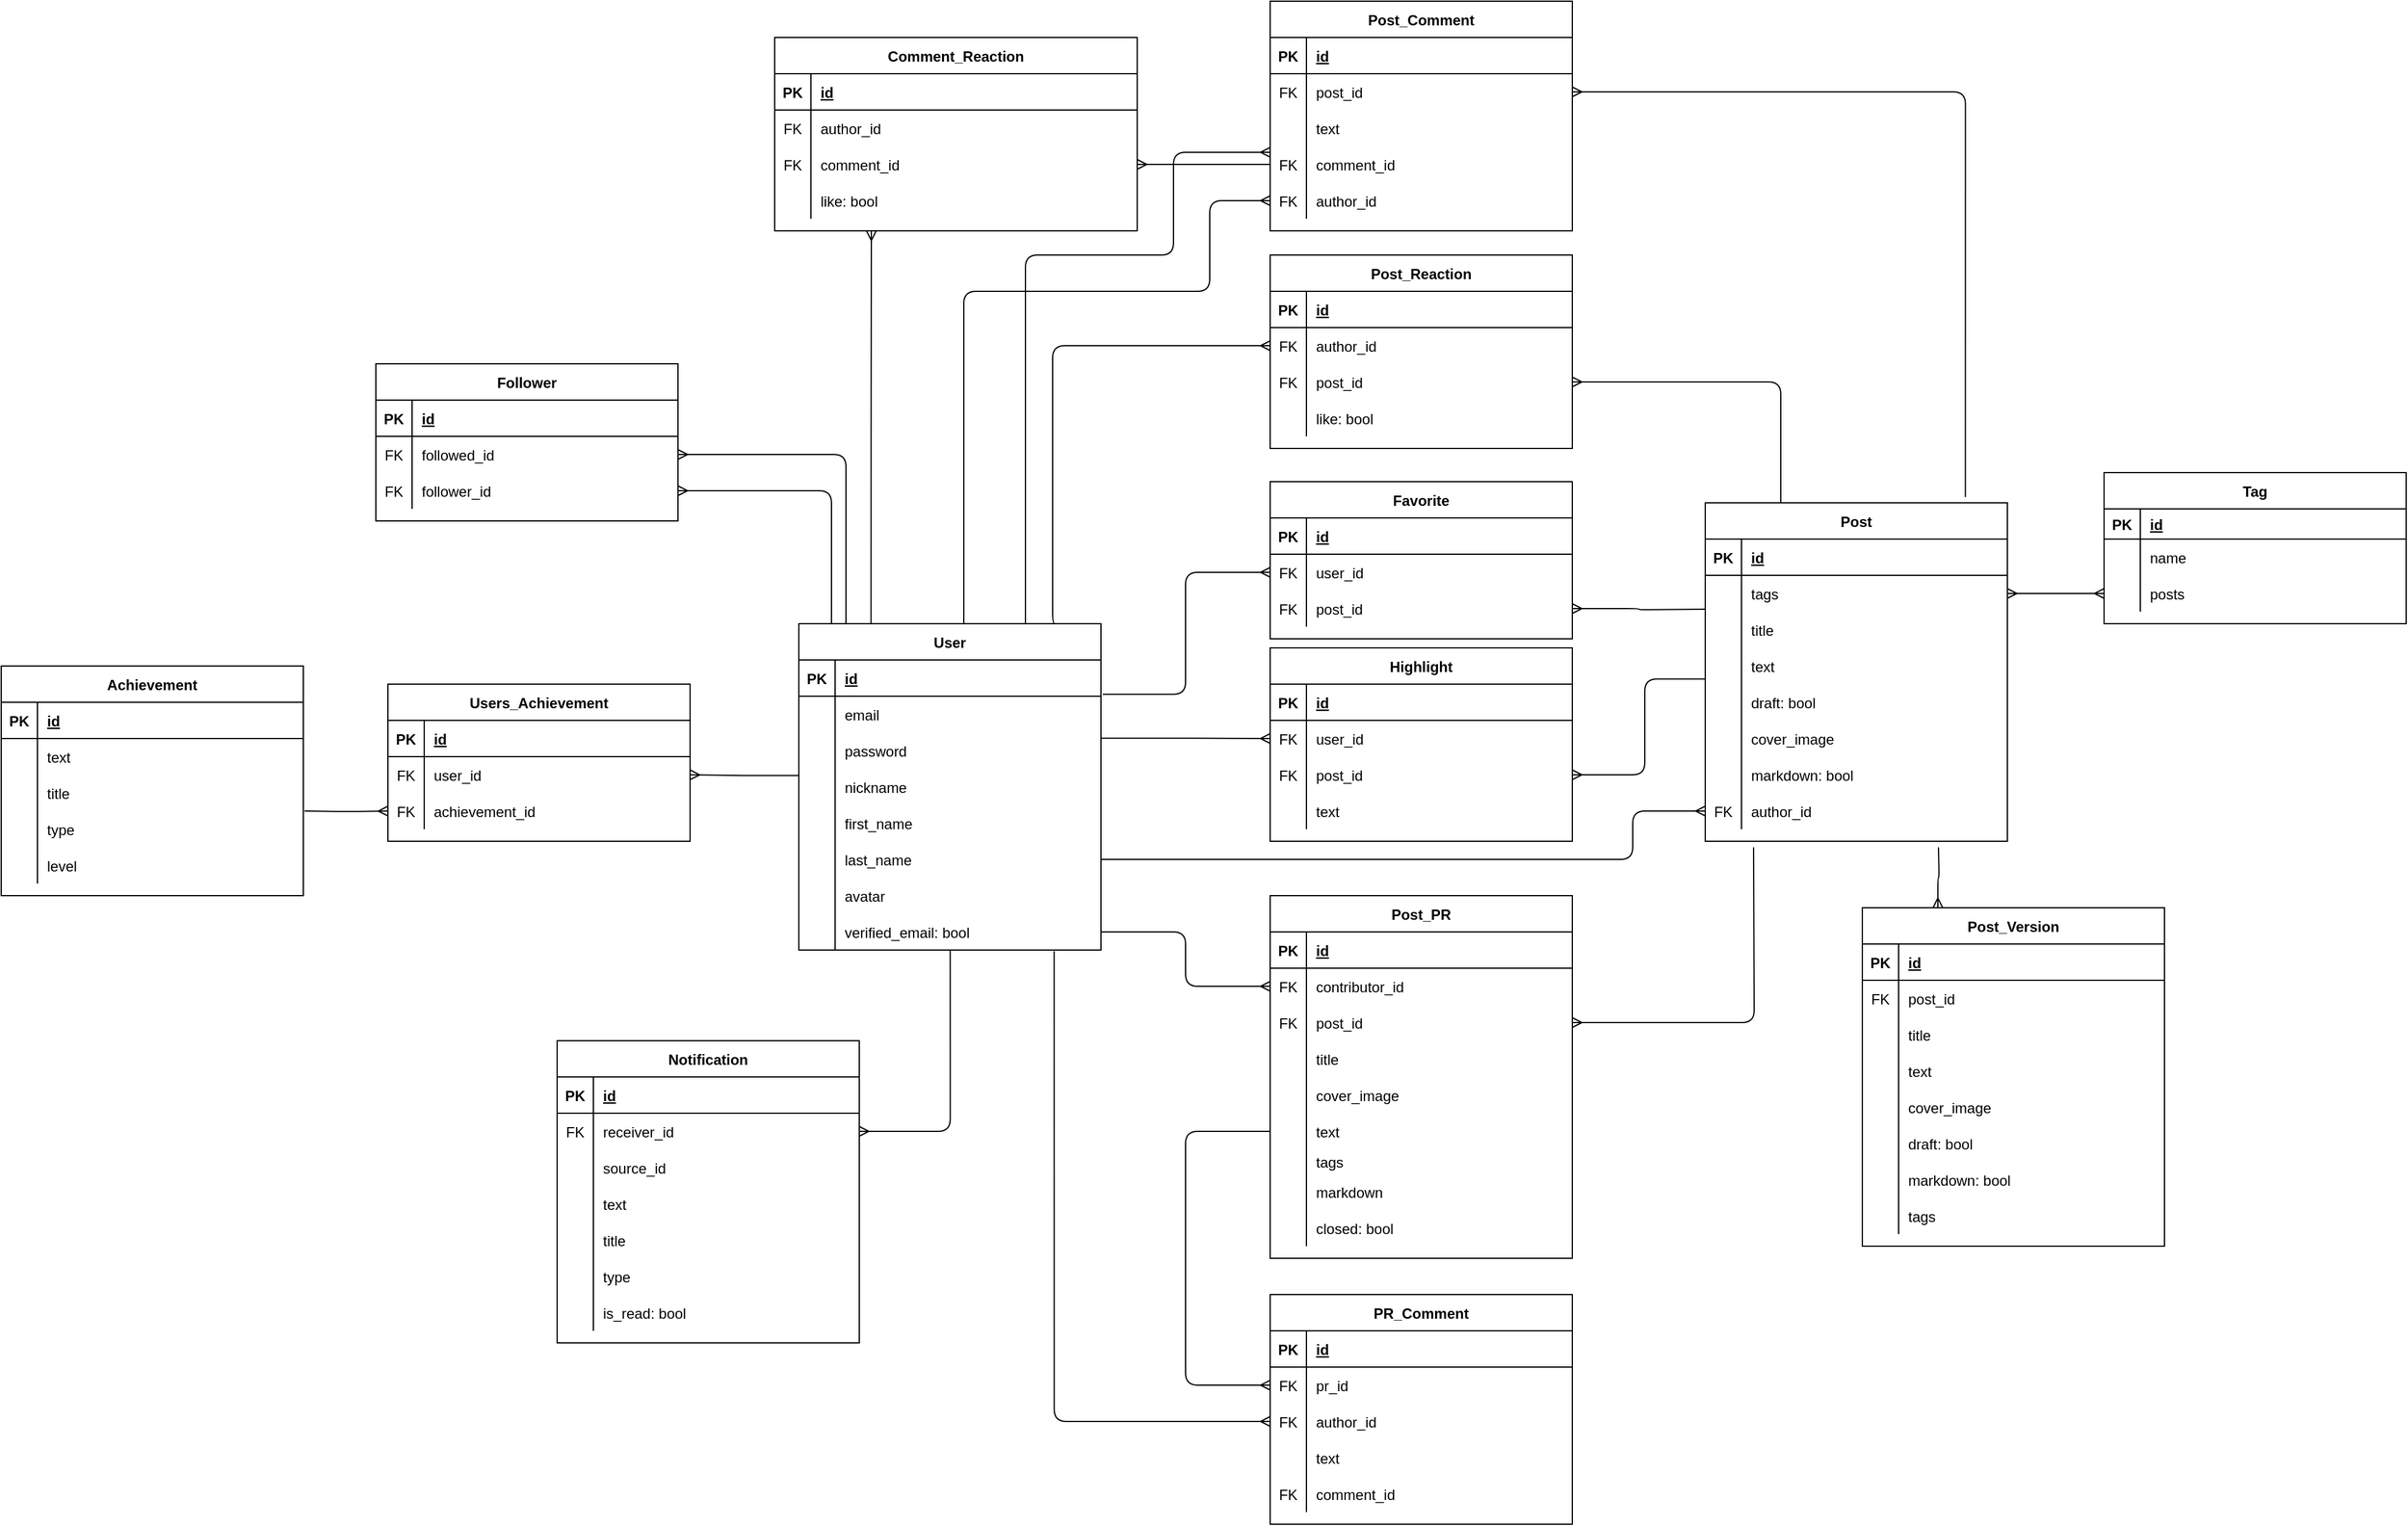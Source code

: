 <mxfile version="14.9.5" type="device"><diagram id="R2lEEEUBdFMjLlhIrx00" name="Page-1"><mxGraphModel dx="1888" dy="1589" grid="1" gridSize="10" guides="1" tooltips="1" connect="1" arrows="1" fold="1" page="1" pageScale="1" pageWidth="850" pageHeight="1100" math="0" shadow="0" extFonts="Permanent Marker^https://fonts.googleapis.com/css?family=Permanent+Marker"><root><mxCell id="0"/><mxCell id="1" parent="0"/><mxCell id="C-vyLk0tnHw3VtMMgP7b-23" value="User" style="shape=table;startSize=30;container=1;collapsible=1;childLayout=tableLayout;fixedRows=1;rowLines=0;fontStyle=1;align=center;resizeLast=1;" parent="1" vertex="1"><mxGeometry x="150" y="-165" width="250" height="270" as="geometry"/></mxCell><mxCell id="C-vyLk0tnHw3VtMMgP7b-24" value="" style="shape=partialRectangle;collapsible=0;dropTarget=0;pointerEvents=0;fillColor=none;points=[[0,0.5],[1,0.5]];portConstraint=eastwest;top=0;left=0;right=0;bottom=1;" parent="C-vyLk0tnHw3VtMMgP7b-23" vertex="1"><mxGeometry y="30" width="250" height="30" as="geometry"/></mxCell><mxCell id="C-vyLk0tnHw3VtMMgP7b-25" value="PK" style="shape=partialRectangle;overflow=hidden;connectable=0;fillColor=none;top=0;left=0;bottom=0;right=0;fontStyle=1;" parent="C-vyLk0tnHw3VtMMgP7b-24" vertex="1"><mxGeometry width="30.0" height="30" as="geometry"/></mxCell><mxCell id="C-vyLk0tnHw3VtMMgP7b-26" value="id" style="shape=partialRectangle;overflow=hidden;connectable=0;fillColor=none;top=0;left=0;bottom=0;right=0;align=left;spacingLeft=6;fontStyle=5;" parent="C-vyLk0tnHw3VtMMgP7b-24" vertex="1"><mxGeometry x="30.0" width="220.0" height="30" as="geometry"/></mxCell><mxCell id="C-vyLk0tnHw3VtMMgP7b-27" value="" style="shape=partialRectangle;collapsible=0;dropTarget=0;pointerEvents=0;fillColor=none;points=[[0,0.5],[1,0.5]];portConstraint=eastwest;top=0;left=0;right=0;bottom=0;" parent="C-vyLk0tnHw3VtMMgP7b-23" vertex="1"><mxGeometry y="60" width="250" height="30" as="geometry"/></mxCell><mxCell id="C-vyLk0tnHw3VtMMgP7b-28" value="" style="shape=partialRectangle;overflow=hidden;connectable=0;fillColor=none;top=0;left=0;bottom=0;right=0;" parent="C-vyLk0tnHw3VtMMgP7b-27" vertex="1"><mxGeometry width="30.0" height="30" as="geometry"/></mxCell><mxCell id="C-vyLk0tnHw3VtMMgP7b-29" value="email" style="shape=partialRectangle;overflow=hidden;connectable=0;fillColor=none;top=0;left=0;bottom=0;right=0;align=left;spacingLeft=6;" parent="C-vyLk0tnHw3VtMMgP7b-27" vertex="1"><mxGeometry x="30.0" width="220.0" height="30" as="geometry"/></mxCell><mxCell id="DmfBAm9lwcVVRCHI5lPc-36" style="shape=partialRectangle;collapsible=0;dropTarget=0;pointerEvents=0;fillColor=none;points=[[0,0.5],[1,0.5]];portConstraint=eastwest;top=0;left=0;right=0;bottom=0;" parent="C-vyLk0tnHw3VtMMgP7b-23" vertex="1"><mxGeometry y="90" width="250" height="30" as="geometry"/></mxCell><mxCell id="DmfBAm9lwcVVRCHI5lPc-37" style="shape=partialRectangle;overflow=hidden;connectable=0;fillColor=none;top=0;left=0;bottom=0;right=0;" parent="DmfBAm9lwcVVRCHI5lPc-36" vertex="1"><mxGeometry width="30.0" height="30" as="geometry"/></mxCell><mxCell id="DmfBAm9lwcVVRCHI5lPc-38" value="password" style="shape=partialRectangle;overflow=hidden;connectable=0;fillColor=none;top=0;left=0;bottom=0;right=0;align=left;spacingLeft=6;" parent="DmfBAm9lwcVVRCHI5lPc-36" vertex="1"><mxGeometry x="30.0" width="220.0" height="30" as="geometry"/></mxCell><mxCell id="DmfBAm9lwcVVRCHI5lPc-39" style="shape=partialRectangle;collapsible=0;dropTarget=0;pointerEvents=0;fillColor=none;points=[[0,0.5],[1,0.5]];portConstraint=eastwest;top=0;left=0;right=0;bottom=0;" parent="C-vyLk0tnHw3VtMMgP7b-23" vertex="1"><mxGeometry y="120" width="250" height="30" as="geometry"/></mxCell><mxCell id="DmfBAm9lwcVVRCHI5lPc-40" style="shape=partialRectangle;overflow=hidden;connectable=0;fillColor=none;top=0;left=0;bottom=0;right=0;" parent="DmfBAm9lwcVVRCHI5lPc-39" vertex="1"><mxGeometry width="30.0" height="30" as="geometry"/></mxCell><mxCell id="DmfBAm9lwcVVRCHI5lPc-41" value="nickname" style="shape=partialRectangle;overflow=hidden;connectable=0;fillColor=none;top=0;left=0;bottom=0;right=0;align=left;spacingLeft=6;" parent="DmfBAm9lwcVVRCHI5lPc-39" vertex="1"><mxGeometry x="30.0" width="220.0" height="30" as="geometry"/></mxCell><mxCell id="DmfBAm9lwcVVRCHI5lPc-42" style="shape=partialRectangle;collapsible=0;dropTarget=0;pointerEvents=0;fillColor=none;points=[[0,0.5],[1,0.5]];portConstraint=eastwest;top=0;left=0;right=0;bottom=0;" parent="C-vyLk0tnHw3VtMMgP7b-23" vertex="1"><mxGeometry y="150" width="250" height="30" as="geometry"/></mxCell><mxCell id="DmfBAm9lwcVVRCHI5lPc-43" style="shape=partialRectangle;overflow=hidden;connectable=0;fillColor=none;top=0;left=0;bottom=0;right=0;" parent="DmfBAm9lwcVVRCHI5lPc-42" vertex="1"><mxGeometry width="30.0" height="30" as="geometry"/></mxCell><mxCell id="DmfBAm9lwcVVRCHI5lPc-44" value="first_name" style="shape=partialRectangle;overflow=hidden;connectable=0;fillColor=none;top=0;left=0;bottom=0;right=0;align=left;spacingLeft=6;" parent="DmfBAm9lwcVVRCHI5lPc-42" vertex="1"><mxGeometry x="30.0" width="220.0" height="30" as="geometry"/></mxCell><mxCell id="ic2-Hog5MguZ_4FGU2I2-4" style="shape=partialRectangle;collapsible=0;dropTarget=0;pointerEvents=0;fillColor=none;points=[[0,0.5],[1,0.5]];portConstraint=eastwest;top=0;left=0;right=0;bottom=0;" parent="C-vyLk0tnHw3VtMMgP7b-23" vertex="1"><mxGeometry y="180" width="250" height="30" as="geometry"/></mxCell><mxCell id="ic2-Hog5MguZ_4FGU2I2-5" style="shape=partialRectangle;overflow=hidden;connectable=0;fillColor=none;top=0;left=0;bottom=0;right=0;" parent="ic2-Hog5MguZ_4FGU2I2-4" vertex="1"><mxGeometry width="30.0" height="30" as="geometry"/></mxCell><mxCell id="ic2-Hog5MguZ_4FGU2I2-6" value="last_name" style="shape=partialRectangle;overflow=hidden;connectable=0;fillColor=none;top=0;left=0;bottom=0;right=0;align=left;spacingLeft=6;" parent="ic2-Hog5MguZ_4FGU2I2-4" vertex="1"><mxGeometry x="30.0" width="220.0" height="30" as="geometry"/></mxCell><mxCell id="ic2-Hog5MguZ_4FGU2I2-1" style="shape=partialRectangle;collapsible=0;dropTarget=0;pointerEvents=0;fillColor=none;points=[[0,0.5],[1,0.5]];portConstraint=eastwest;top=0;left=0;right=0;bottom=0;" parent="C-vyLk0tnHw3VtMMgP7b-23" vertex="1"><mxGeometry y="210" width="250" height="30" as="geometry"/></mxCell><mxCell id="ic2-Hog5MguZ_4FGU2I2-2" style="shape=partialRectangle;overflow=hidden;connectable=0;fillColor=none;top=0;left=0;bottom=0;right=0;" parent="ic2-Hog5MguZ_4FGU2I2-1" vertex="1"><mxGeometry width="30.0" height="30" as="geometry"/></mxCell><mxCell id="ic2-Hog5MguZ_4FGU2I2-3" value="avatar" style="shape=partialRectangle;overflow=hidden;connectable=0;fillColor=none;top=0;left=0;bottom=0;right=0;align=left;spacingLeft=6;" parent="ic2-Hog5MguZ_4FGU2I2-1" vertex="1"><mxGeometry x="30.0" width="220.0" height="30" as="geometry"/></mxCell><mxCell id="ic2-Hog5MguZ_4FGU2I2-7" style="shape=partialRectangle;collapsible=0;dropTarget=0;pointerEvents=0;fillColor=none;points=[[0,0.5],[1,0.5]];portConstraint=eastwest;top=0;left=0;right=0;bottom=0;" parent="C-vyLk0tnHw3VtMMgP7b-23" vertex="1"><mxGeometry y="240" width="250" height="30" as="geometry"/></mxCell><mxCell id="ic2-Hog5MguZ_4FGU2I2-8" style="shape=partialRectangle;overflow=hidden;connectable=0;fillColor=none;top=0;left=0;bottom=0;right=0;" parent="ic2-Hog5MguZ_4FGU2I2-7" vertex="1"><mxGeometry width="30.0" height="30" as="geometry"/></mxCell><mxCell id="ic2-Hog5MguZ_4FGU2I2-9" value="verified_email: bool" style="shape=partialRectangle;overflow=hidden;connectable=0;fillColor=none;top=0;left=0;bottom=0;right=0;align=left;spacingLeft=6;" parent="ic2-Hog5MguZ_4FGU2I2-7" vertex="1"><mxGeometry x="30.0" width="220.0" height="30" as="geometry"/></mxCell><mxCell id="DmfBAm9lwcVVRCHI5lPc-1" value="Post" style="shape=table;startSize=30;container=1;collapsible=1;childLayout=tableLayout;fixedRows=1;rowLines=0;fontStyle=1;align=center;resizeLast=1;" parent="1" vertex="1"><mxGeometry x="900" y="-265" width="250" height="280" as="geometry"/></mxCell><mxCell id="DmfBAm9lwcVVRCHI5lPc-2" value="" style="shape=partialRectangle;collapsible=0;dropTarget=0;pointerEvents=0;fillColor=none;points=[[0,0.5],[1,0.5]];portConstraint=eastwest;top=0;left=0;right=0;bottom=1;" parent="DmfBAm9lwcVVRCHI5lPc-1" vertex="1"><mxGeometry y="30" width="250" height="30" as="geometry"/></mxCell><mxCell id="DmfBAm9lwcVVRCHI5lPc-3" value="PK" style="shape=partialRectangle;overflow=hidden;connectable=0;fillColor=none;top=0;left=0;bottom=0;right=0;fontStyle=1;" parent="DmfBAm9lwcVVRCHI5lPc-2" vertex="1"><mxGeometry width="30" height="30" as="geometry"/></mxCell><mxCell id="DmfBAm9lwcVVRCHI5lPc-4" value="id" style="shape=partialRectangle;overflow=hidden;connectable=0;fillColor=none;top=0;left=0;bottom=0;right=0;align=left;spacingLeft=6;fontStyle=5;" parent="DmfBAm9lwcVVRCHI5lPc-2" vertex="1"><mxGeometry x="30" width="220" height="30" as="geometry"/></mxCell><mxCell id="ic2-Hog5MguZ_4FGU2I2-151" style="shape=partialRectangle;collapsible=0;dropTarget=0;pointerEvents=0;fillColor=none;points=[[0,0.5],[1,0.5]];portConstraint=eastwest;top=0;left=0;right=0;bottom=0;" parent="DmfBAm9lwcVVRCHI5lPc-1" vertex="1"><mxGeometry y="60" width="250" height="30" as="geometry"/></mxCell><mxCell id="ic2-Hog5MguZ_4FGU2I2-152" value="" style="shape=partialRectangle;overflow=hidden;connectable=0;fillColor=none;top=0;left=0;bottom=0;right=0;" parent="ic2-Hog5MguZ_4FGU2I2-151" vertex="1"><mxGeometry width="30" height="30" as="geometry"/></mxCell><mxCell id="ic2-Hog5MguZ_4FGU2I2-153" value="tags" style="shape=partialRectangle;overflow=hidden;connectable=0;fillColor=none;top=0;left=0;bottom=0;right=0;align=left;spacingLeft=6;" parent="ic2-Hog5MguZ_4FGU2I2-151" vertex="1"><mxGeometry x="30" width="220" height="30" as="geometry"/></mxCell><mxCell id="DmfBAm9lwcVVRCHI5lPc-46" style="shape=partialRectangle;collapsible=0;dropTarget=0;pointerEvents=0;fillColor=none;points=[[0,0.5],[1,0.5]];portConstraint=eastwest;top=0;left=0;right=0;bottom=0;" parent="DmfBAm9lwcVVRCHI5lPc-1" vertex="1"><mxGeometry y="90" width="250" height="30" as="geometry"/></mxCell><mxCell id="DmfBAm9lwcVVRCHI5lPc-47" style="shape=partialRectangle;overflow=hidden;connectable=0;fillColor=none;top=0;left=0;bottom=0;right=0;" parent="DmfBAm9lwcVVRCHI5lPc-46" vertex="1"><mxGeometry width="30" height="30" as="geometry"/></mxCell><mxCell id="DmfBAm9lwcVVRCHI5lPc-48" value="title" style="shape=partialRectangle;overflow=hidden;connectable=0;fillColor=none;top=0;left=0;bottom=0;right=0;align=left;spacingLeft=6;" parent="DmfBAm9lwcVVRCHI5lPc-46" vertex="1"><mxGeometry x="30" width="220" height="30" as="geometry"/></mxCell><mxCell id="DmfBAm9lwcVVRCHI5lPc-49" style="shape=partialRectangle;collapsible=0;dropTarget=0;pointerEvents=0;fillColor=none;points=[[0,0.5],[1,0.5]];portConstraint=eastwest;top=0;left=0;right=0;bottom=0;" parent="DmfBAm9lwcVVRCHI5lPc-1" vertex="1"><mxGeometry y="120" width="250" height="30" as="geometry"/></mxCell><mxCell id="DmfBAm9lwcVVRCHI5lPc-50" style="shape=partialRectangle;overflow=hidden;connectable=0;fillColor=none;top=0;left=0;bottom=0;right=0;" parent="DmfBAm9lwcVVRCHI5lPc-49" vertex="1"><mxGeometry width="30" height="30" as="geometry"/></mxCell><mxCell id="DmfBAm9lwcVVRCHI5lPc-51" value="text" style="shape=partialRectangle;overflow=hidden;connectable=0;fillColor=none;top=0;left=0;bottom=0;right=0;align=left;spacingLeft=6;" parent="DmfBAm9lwcVVRCHI5lPc-49" vertex="1"><mxGeometry x="30" width="220" height="30" as="geometry"/></mxCell><mxCell id="DmfBAm9lwcVVRCHI5lPc-105" style="shape=partialRectangle;collapsible=0;dropTarget=0;pointerEvents=0;fillColor=none;points=[[0,0.5],[1,0.5]];portConstraint=eastwest;top=0;left=0;right=0;bottom=0;" parent="DmfBAm9lwcVVRCHI5lPc-1" vertex="1"><mxGeometry y="150" width="250" height="30" as="geometry"/></mxCell><mxCell id="DmfBAm9lwcVVRCHI5lPc-106" style="shape=partialRectangle;overflow=hidden;connectable=0;fillColor=none;top=0;left=0;bottom=0;right=0;" parent="DmfBAm9lwcVVRCHI5lPc-105" vertex="1"><mxGeometry width="30" height="30" as="geometry"/></mxCell><mxCell id="DmfBAm9lwcVVRCHI5lPc-107" value="draft: bool" style="shape=partialRectangle;overflow=hidden;connectable=0;fillColor=none;top=0;left=0;bottom=0;right=0;align=left;spacingLeft=6;" parent="DmfBAm9lwcVVRCHI5lPc-105" vertex="1"><mxGeometry x="30" width="220" height="30" as="geometry"/></mxCell><mxCell id="FYefFQB3ppSjsT2KlAZk-13" style="shape=partialRectangle;collapsible=0;dropTarget=0;pointerEvents=0;fillColor=none;points=[[0,0.5],[1,0.5]];portConstraint=eastwest;top=0;left=0;right=0;bottom=0;" parent="DmfBAm9lwcVVRCHI5lPc-1" vertex="1"><mxGeometry y="180" width="250" height="30" as="geometry"/></mxCell><mxCell id="FYefFQB3ppSjsT2KlAZk-14" style="shape=partialRectangle;overflow=hidden;connectable=0;fillColor=none;top=0;left=0;bottom=0;right=0;" parent="FYefFQB3ppSjsT2KlAZk-13" vertex="1"><mxGeometry width="30" height="30" as="geometry"/></mxCell><mxCell id="FYefFQB3ppSjsT2KlAZk-15" value="cover_image" style="shape=partialRectangle;overflow=hidden;connectable=0;fillColor=none;top=0;left=0;bottom=0;right=0;align=left;spacingLeft=6;" parent="FYefFQB3ppSjsT2KlAZk-13" vertex="1"><mxGeometry x="30" width="220" height="30" as="geometry"/></mxCell><mxCell id="FYefFQB3ppSjsT2KlAZk-16" style="shape=partialRectangle;collapsible=0;dropTarget=0;pointerEvents=0;fillColor=none;points=[[0,0.5],[1,0.5]];portConstraint=eastwest;top=0;left=0;right=0;bottom=0;" parent="DmfBAm9lwcVVRCHI5lPc-1" vertex="1"><mxGeometry y="210" width="250" height="30" as="geometry"/></mxCell><mxCell id="FYefFQB3ppSjsT2KlAZk-17" style="shape=partialRectangle;overflow=hidden;connectable=0;fillColor=none;top=0;left=0;bottom=0;right=0;" parent="FYefFQB3ppSjsT2KlAZk-16" vertex="1"><mxGeometry width="30" height="30" as="geometry"/></mxCell><mxCell id="FYefFQB3ppSjsT2KlAZk-18" value="markdown: bool" style="shape=partialRectangle;overflow=hidden;connectable=0;fillColor=none;top=0;left=0;bottom=0;right=0;align=left;spacingLeft=6;" parent="FYefFQB3ppSjsT2KlAZk-16" vertex="1"><mxGeometry x="30" width="220" height="30" as="geometry"/></mxCell><mxCell id="DmfBAm9lwcVVRCHI5lPc-5" value="" style="shape=partialRectangle;collapsible=0;dropTarget=0;pointerEvents=0;fillColor=none;points=[[0,0.5],[1,0.5]];portConstraint=eastwest;top=0;left=0;right=0;bottom=0;" parent="DmfBAm9lwcVVRCHI5lPc-1" vertex="1"><mxGeometry y="240" width="250" height="30" as="geometry"/></mxCell><mxCell id="DmfBAm9lwcVVRCHI5lPc-6" value="FK" style="shape=partialRectangle;overflow=hidden;connectable=0;fillColor=none;top=0;left=0;bottom=0;right=0;" parent="DmfBAm9lwcVVRCHI5lPc-5" vertex="1"><mxGeometry width="30" height="30" as="geometry"/></mxCell><mxCell id="DmfBAm9lwcVVRCHI5lPc-7" value="author_id" style="shape=partialRectangle;overflow=hidden;connectable=0;fillColor=none;top=0;left=0;bottom=0;right=0;align=left;spacingLeft=6;" parent="DmfBAm9lwcVVRCHI5lPc-5" vertex="1"><mxGeometry x="30" width="220" height="30" as="geometry"/></mxCell><mxCell id="DmfBAm9lwcVVRCHI5lPc-58" value="Tag" style="shape=table;startSize=30;container=1;collapsible=1;childLayout=tableLayout;fixedRows=1;rowLines=0;fontStyle=1;align=center;resizeLast=1;" parent="1" vertex="1"><mxGeometry x="1230" y="-290" width="250" height="125" as="geometry"/></mxCell><mxCell id="DmfBAm9lwcVVRCHI5lPc-59" value="" style="shape=partialRectangle;collapsible=0;dropTarget=0;pointerEvents=0;fillColor=none;points=[[0,0.5],[1,0.5]];portConstraint=eastwest;top=0;left=0;right=0;bottom=1;" parent="DmfBAm9lwcVVRCHI5lPc-58" vertex="1"><mxGeometry y="30" width="250" height="25" as="geometry"/></mxCell><mxCell id="DmfBAm9lwcVVRCHI5lPc-60" value="PK" style="shape=partialRectangle;overflow=hidden;connectable=0;fillColor=none;top=0;left=0;bottom=0;right=0;fontStyle=1;" parent="DmfBAm9lwcVVRCHI5lPc-59" vertex="1"><mxGeometry width="30" height="25" as="geometry"/></mxCell><mxCell id="DmfBAm9lwcVVRCHI5lPc-61" value="id" style="shape=partialRectangle;overflow=hidden;connectable=0;fillColor=none;top=0;left=0;bottom=0;right=0;align=left;spacingLeft=6;fontStyle=5;" parent="DmfBAm9lwcVVRCHI5lPc-59" vertex="1"><mxGeometry x="30" width="220" height="25" as="geometry"/></mxCell><mxCell id="DmfBAm9lwcVVRCHI5lPc-62" value="" style="shape=partialRectangle;collapsible=0;dropTarget=0;pointerEvents=0;fillColor=none;points=[[0,0.5],[1,0.5]];portConstraint=eastwest;top=0;left=0;right=0;bottom=0;" parent="DmfBAm9lwcVVRCHI5lPc-58" vertex="1"><mxGeometry y="55" width="250" height="30" as="geometry"/></mxCell><mxCell id="DmfBAm9lwcVVRCHI5lPc-63" value="" style="shape=partialRectangle;overflow=hidden;connectable=0;fillColor=none;top=0;left=0;bottom=0;right=0;" parent="DmfBAm9lwcVVRCHI5lPc-62" vertex="1"><mxGeometry width="30" height="30" as="geometry"/></mxCell><mxCell id="DmfBAm9lwcVVRCHI5lPc-64" value="name" style="shape=partialRectangle;overflow=hidden;connectable=0;fillColor=none;top=0;left=0;bottom=0;right=0;align=left;spacingLeft=6;" parent="DmfBAm9lwcVVRCHI5lPc-62" vertex="1"><mxGeometry x="30" width="220" height="30" as="geometry"/></mxCell><mxCell id="ic2-Hog5MguZ_4FGU2I2-154" value="" style="shape=partialRectangle;collapsible=0;dropTarget=0;pointerEvents=0;fillColor=none;points=[[0,0.5],[1,0.5]];portConstraint=eastwest;top=0;left=0;right=0;bottom=0;" parent="DmfBAm9lwcVVRCHI5lPc-58" vertex="1"><mxGeometry y="85" width="250" height="30" as="geometry"/></mxCell><mxCell id="ic2-Hog5MguZ_4FGU2I2-155" value="" style="shape=partialRectangle;overflow=hidden;connectable=0;fillColor=none;top=0;left=0;bottom=0;right=0;" parent="ic2-Hog5MguZ_4FGU2I2-154" vertex="1"><mxGeometry width="30" height="30" as="geometry"/></mxCell><mxCell id="ic2-Hog5MguZ_4FGU2I2-156" value="posts" style="shape=partialRectangle;overflow=hidden;connectable=0;fillColor=none;top=0;left=0;bottom=0;right=0;align=left;spacingLeft=6;" parent="ic2-Hog5MguZ_4FGU2I2-154" vertex="1"><mxGeometry x="30" width="220" height="30" as="geometry"/></mxCell><mxCell id="DmfBAm9lwcVVRCHI5lPc-71" style="edgeStyle=orthogonalEdgeStyle;orthogonalLoop=1;jettySize=auto;html=1;endArrow=ERmany;endFill=0;startArrow=ERmany;startFill=0;rounded=1;entryX=1;entryY=0.5;entryDx=0;entryDy=0;exitX=0;exitY=0.5;exitDx=0;exitDy=0;" parent="1" source="ic2-Hog5MguZ_4FGU2I2-154" target="ic2-Hog5MguZ_4FGU2I2-151" edge="1"><mxGeometry relative="1" as="geometry"/></mxCell><mxCell id="DmfBAm9lwcVVRCHI5lPc-75" value="Post_PR" style="shape=table;startSize=30;container=1;collapsible=1;childLayout=tableLayout;fixedRows=1;rowLines=0;fontStyle=1;align=center;resizeLast=1;" parent="1" vertex="1"><mxGeometry x="540" y="60" width="250" height="300" as="geometry"/></mxCell><mxCell id="DmfBAm9lwcVVRCHI5lPc-76" value="" style="shape=partialRectangle;collapsible=0;dropTarget=0;pointerEvents=0;fillColor=none;points=[[0,0.5],[1,0.5]];portConstraint=eastwest;top=0;left=0;right=0;bottom=1;" parent="DmfBAm9lwcVVRCHI5lPc-75" vertex="1"><mxGeometry y="30" width="250" height="30" as="geometry"/></mxCell><mxCell id="DmfBAm9lwcVVRCHI5lPc-77" value="PK" style="shape=partialRectangle;overflow=hidden;connectable=0;fillColor=none;top=0;left=0;bottom=0;right=0;fontStyle=1;" parent="DmfBAm9lwcVVRCHI5lPc-76" vertex="1"><mxGeometry width="30" height="30" as="geometry"/></mxCell><mxCell id="DmfBAm9lwcVVRCHI5lPc-78" value="id" style="shape=partialRectangle;overflow=hidden;connectable=0;fillColor=none;top=0;left=0;bottom=0;right=0;align=left;spacingLeft=6;fontStyle=5;" parent="DmfBAm9lwcVVRCHI5lPc-76" vertex="1"><mxGeometry x="30" width="220" height="30" as="geometry"/></mxCell><mxCell id="DmfBAm9lwcVVRCHI5lPc-79" value="" style="shape=partialRectangle;collapsible=0;dropTarget=0;pointerEvents=0;fillColor=none;points=[[0,0.5],[1,0.5]];portConstraint=eastwest;top=0;left=0;right=0;bottom=0;" parent="DmfBAm9lwcVVRCHI5lPc-75" vertex="1"><mxGeometry y="60" width="250" height="30" as="geometry"/></mxCell><mxCell id="DmfBAm9lwcVVRCHI5lPc-80" value="FK" style="shape=partialRectangle;overflow=hidden;connectable=0;fillColor=none;top=0;left=0;bottom=0;right=0;" parent="DmfBAm9lwcVVRCHI5lPc-79" vertex="1"><mxGeometry width="30" height="30" as="geometry"/></mxCell><mxCell id="DmfBAm9lwcVVRCHI5lPc-81" value="contributor_id" style="shape=partialRectangle;overflow=hidden;connectable=0;fillColor=none;top=0;left=0;bottom=0;right=0;align=left;spacingLeft=6;" parent="DmfBAm9lwcVVRCHI5lPc-79" vertex="1"><mxGeometry x="30" width="220" height="30" as="geometry"/></mxCell><mxCell id="DmfBAm9lwcVVRCHI5lPc-88" style="shape=partialRectangle;collapsible=0;dropTarget=0;pointerEvents=0;fillColor=none;points=[[0,0.5],[1,0.5]];portConstraint=eastwest;top=0;left=0;right=0;bottom=0;" parent="DmfBAm9lwcVVRCHI5lPc-75" vertex="1"><mxGeometry y="90" width="250" height="30" as="geometry"/></mxCell><mxCell id="DmfBAm9lwcVVRCHI5lPc-89" value="FK" style="shape=partialRectangle;overflow=hidden;connectable=0;fillColor=none;top=0;left=0;bottom=0;right=0;" parent="DmfBAm9lwcVVRCHI5lPc-88" vertex="1"><mxGeometry width="30" height="30" as="geometry"/></mxCell><mxCell id="DmfBAm9lwcVVRCHI5lPc-90" value="post_id" style="shape=partialRectangle;overflow=hidden;connectable=0;fillColor=none;top=0;left=0;bottom=0;right=0;align=left;spacingLeft=6;" parent="DmfBAm9lwcVVRCHI5lPc-88" vertex="1"><mxGeometry x="30" width="220" height="30" as="geometry"/></mxCell><mxCell id="FYefFQB3ppSjsT2KlAZk-4" style="shape=partialRectangle;collapsible=0;dropTarget=0;pointerEvents=0;fillColor=none;points=[[0,0.5],[1,0.5]];portConstraint=eastwest;top=0;left=0;right=0;bottom=0;" parent="DmfBAm9lwcVVRCHI5lPc-75" vertex="1"><mxGeometry y="120" width="250" height="30" as="geometry"/></mxCell><mxCell id="FYefFQB3ppSjsT2KlAZk-5" style="shape=partialRectangle;overflow=hidden;connectable=0;fillColor=none;top=0;left=0;bottom=0;right=0;" parent="FYefFQB3ppSjsT2KlAZk-4" vertex="1"><mxGeometry width="30" height="30" as="geometry"/></mxCell><mxCell id="FYefFQB3ppSjsT2KlAZk-6" value="title" style="shape=partialRectangle;overflow=hidden;connectable=0;fillColor=none;top=0;left=0;bottom=0;right=0;align=left;spacingLeft=6;" parent="FYefFQB3ppSjsT2KlAZk-4" vertex="1"><mxGeometry x="30" width="220" height="30" as="geometry"/></mxCell><mxCell id="FYefFQB3ppSjsT2KlAZk-10" style="shape=partialRectangle;collapsible=0;dropTarget=0;pointerEvents=0;fillColor=none;points=[[0,0.5],[1,0.5]];portConstraint=eastwest;top=0;left=0;right=0;bottom=0;" parent="DmfBAm9lwcVVRCHI5lPc-75" vertex="1"><mxGeometry y="150" width="250" height="30" as="geometry"/></mxCell><mxCell id="FYefFQB3ppSjsT2KlAZk-11" style="shape=partialRectangle;overflow=hidden;connectable=0;fillColor=none;top=0;left=0;bottom=0;right=0;" parent="FYefFQB3ppSjsT2KlAZk-10" vertex="1"><mxGeometry width="30" height="30" as="geometry"/></mxCell><mxCell id="FYefFQB3ppSjsT2KlAZk-12" value="cover_image" style="shape=partialRectangle;overflow=hidden;connectable=0;fillColor=none;top=0;left=0;bottom=0;right=0;align=left;spacingLeft=6;" parent="FYefFQB3ppSjsT2KlAZk-10" vertex="1"><mxGeometry x="30" width="220" height="30" as="geometry"/></mxCell><mxCell id="DmfBAm9lwcVVRCHI5lPc-85" style="shape=partialRectangle;collapsible=0;dropTarget=0;pointerEvents=0;fillColor=none;points=[[0,0.5],[1,0.5]];portConstraint=eastwest;top=0;left=0;right=0;bottom=0;" parent="DmfBAm9lwcVVRCHI5lPc-75" vertex="1"><mxGeometry y="180" width="250" height="30" as="geometry"/></mxCell><mxCell id="DmfBAm9lwcVVRCHI5lPc-86" style="shape=partialRectangle;overflow=hidden;connectable=0;fillColor=none;top=0;left=0;bottom=0;right=0;" parent="DmfBAm9lwcVVRCHI5lPc-85" vertex="1"><mxGeometry width="30" height="30" as="geometry"/></mxCell><mxCell id="DmfBAm9lwcVVRCHI5lPc-87" value="text" style="shape=partialRectangle;overflow=hidden;connectable=0;fillColor=none;top=0;left=0;bottom=0;right=0;align=left;spacingLeft=6;" parent="DmfBAm9lwcVVRCHI5lPc-85" vertex="1"><mxGeometry x="30" width="220" height="30" as="geometry"/></mxCell><mxCell id="FYefFQB3ppSjsT2KlAZk-1" style="shape=partialRectangle;collapsible=0;dropTarget=0;pointerEvents=0;fillColor=none;points=[[0,0.5],[1,0.5]];portConstraint=eastwest;top=0;left=0;right=0;bottom=0;" parent="DmfBAm9lwcVVRCHI5lPc-75" vertex="1"><mxGeometry y="210" width="250" height="20" as="geometry"/></mxCell><mxCell id="FYefFQB3ppSjsT2KlAZk-2" style="shape=partialRectangle;overflow=hidden;connectable=0;fillColor=none;top=0;left=0;bottom=0;right=0;" parent="FYefFQB3ppSjsT2KlAZk-1" vertex="1"><mxGeometry width="30" height="20" as="geometry"/></mxCell><mxCell id="FYefFQB3ppSjsT2KlAZk-3" value="tags" style="shape=partialRectangle;overflow=hidden;connectable=0;fillColor=none;top=0;left=0;bottom=0;right=0;align=left;spacingLeft=6;" parent="FYefFQB3ppSjsT2KlAZk-1" vertex="1"><mxGeometry x="30" width="220" height="20" as="geometry"/></mxCell><mxCell id="FYefFQB3ppSjsT2KlAZk-7" style="shape=partialRectangle;collapsible=0;dropTarget=0;pointerEvents=0;fillColor=none;points=[[0,0.5],[1,0.5]];portConstraint=eastwest;top=0;left=0;right=0;bottom=0;" parent="DmfBAm9lwcVVRCHI5lPc-75" vertex="1"><mxGeometry y="230" width="250" height="30" as="geometry"/></mxCell><mxCell id="FYefFQB3ppSjsT2KlAZk-8" style="shape=partialRectangle;overflow=hidden;connectable=0;fillColor=none;top=0;left=0;bottom=0;right=0;" parent="FYefFQB3ppSjsT2KlAZk-7" vertex="1"><mxGeometry width="30" height="30" as="geometry"/></mxCell><mxCell id="FYefFQB3ppSjsT2KlAZk-9" value="markdown" style="shape=partialRectangle;overflow=hidden;connectable=0;fillColor=none;top=0;left=0;bottom=0;right=0;align=left;spacingLeft=6;" parent="FYefFQB3ppSjsT2KlAZk-7" vertex="1"><mxGeometry x="30" width="220" height="30" as="geometry"/></mxCell><mxCell id="DmfBAm9lwcVVRCHI5lPc-132" style="shape=partialRectangle;collapsible=0;dropTarget=0;pointerEvents=0;fillColor=none;points=[[0,0.5],[1,0.5]];portConstraint=eastwest;top=0;left=0;right=0;bottom=0;" parent="DmfBAm9lwcVVRCHI5lPc-75" vertex="1"><mxGeometry y="260" width="250" height="30" as="geometry"/></mxCell><mxCell id="DmfBAm9lwcVVRCHI5lPc-133" style="shape=partialRectangle;overflow=hidden;connectable=0;fillColor=none;top=0;left=0;bottom=0;right=0;" parent="DmfBAm9lwcVVRCHI5lPc-132" vertex="1"><mxGeometry width="30" height="30" as="geometry"/></mxCell><mxCell id="DmfBAm9lwcVVRCHI5lPc-134" value="closed: bool" style="shape=partialRectangle;overflow=hidden;connectable=0;fillColor=none;top=0;left=0;bottom=0;right=0;align=left;spacingLeft=6;" parent="DmfBAm9lwcVVRCHI5lPc-132" vertex="1"><mxGeometry x="30" width="220" height="30" as="geometry"/></mxCell><mxCell id="DmfBAm9lwcVVRCHI5lPc-92" value="Post_Comment" style="shape=table;startSize=30;container=1;collapsible=1;childLayout=tableLayout;fixedRows=1;rowLines=0;fontStyle=1;align=center;resizeLast=1;" parent="1" vertex="1"><mxGeometry x="540" y="-680" width="250" height="190" as="geometry"/></mxCell><mxCell id="DmfBAm9lwcVVRCHI5lPc-93" value="" style="shape=partialRectangle;collapsible=0;dropTarget=0;pointerEvents=0;fillColor=none;points=[[0,0.5],[1,0.5]];portConstraint=eastwest;top=0;left=0;right=0;bottom=1;" parent="DmfBAm9lwcVVRCHI5lPc-92" vertex="1"><mxGeometry y="30" width="250" height="30" as="geometry"/></mxCell><mxCell id="DmfBAm9lwcVVRCHI5lPc-94" value="PK" style="shape=partialRectangle;overflow=hidden;connectable=0;fillColor=none;top=0;left=0;bottom=0;right=0;fontStyle=1;" parent="DmfBAm9lwcVVRCHI5lPc-93" vertex="1"><mxGeometry width="30" height="30" as="geometry"/></mxCell><mxCell id="DmfBAm9lwcVVRCHI5lPc-95" value="id" style="shape=partialRectangle;overflow=hidden;connectable=0;fillColor=none;top=0;left=0;bottom=0;right=0;align=left;spacingLeft=6;fontStyle=5;" parent="DmfBAm9lwcVVRCHI5lPc-93" vertex="1"><mxGeometry x="30" width="220" height="30" as="geometry"/></mxCell><mxCell id="DmfBAm9lwcVVRCHI5lPc-108" style="shape=partialRectangle;collapsible=0;dropTarget=0;pointerEvents=0;fillColor=none;points=[[0,0.5],[1,0.5]];portConstraint=eastwest;top=0;left=0;right=0;bottom=0;" parent="DmfBAm9lwcVVRCHI5lPc-92" vertex="1"><mxGeometry y="60" width="250" height="30" as="geometry"/></mxCell><mxCell id="DmfBAm9lwcVVRCHI5lPc-109" value="FK" style="shape=partialRectangle;overflow=hidden;connectable=0;fillColor=none;top=0;left=0;bottom=0;right=0;" parent="DmfBAm9lwcVVRCHI5lPc-108" vertex="1"><mxGeometry width="30" height="30" as="geometry"/></mxCell><mxCell id="DmfBAm9lwcVVRCHI5lPc-110" value="post_id" style="shape=partialRectangle;overflow=hidden;connectable=0;fillColor=none;top=0;left=0;bottom=0;right=0;align=left;spacingLeft=6;" parent="DmfBAm9lwcVVRCHI5lPc-108" vertex="1"><mxGeometry x="30" width="220" height="30" as="geometry"/></mxCell><mxCell id="DmfBAm9lwcVVRCHI5lPc-99" style="shape=partialRectangle;collapsible=0;dropTarget=0;pointerEvents=0;fillColor=none;points=[[0,0.5],[1,0.5]];portConstraint=eastwest;top=0;left=0;right=0;bottom=0;" parent="DmfBAm9lwcVVRCHI5lPc-92" vertex="1"><mxGeometry y="90" width="250" height="30" as="geometry"/></mxCell><mxCell id="DmfBAm9lwcVVRCHI5lPc-100" style="shape=partialRectangle;overflow=hidden;connectable=0;fillColor=none;top=0;left=0;bottom=0;right=0;" parent="DmfBAm9lwcVVRCHI5lPc-99" vertex="1"><mxGeometry width="30" height="30" as="geometry"/></mxCell><mxCell id="DmfBAm9lwcVVRCHI5lPc-101" value="text" style="shape=partialRectangle;overflow=hidden;connectable=0;fillColor=none;top=0;left=0;bottom=0;right=0;align=left;spacingLeft=6;" parent="DmfBAm9lwcVVRCHI5lPc-99" vertex="1"><mxGeometry x="30" width="220" height="30" as="geometry"/></mxCell><mxCell id="DmfBAm9lwcVVRCHI5lPc-102" style="shape=partialRectangle;collapsible=0;dropTarget=0;pointerEvents=0;fillColor=none;points=[[0,0.5],[1,0.5]];portConstraint=eastwest;top=0;left=0;right=0;bottom=0;" parent="DmfBAm9lwcVVRCHI5lPc-92" vertex="1"><mxGeometry y="120" width="250" height="30" as="geometry"/></mxCell><mxCell id="DmfBAm9lwcVVRCHI5lPc-103" value="FK" style="shape=partialRectangle;overflow=hidden;connectable=0;fillColor=none;top=0;left=0;bottom=0;right=0;" parent="DmfBAm9lwcVVRCHI5lPc-102" vertex="1"><mxGeometry width="30" height="30" as="geometry"/></mxCell><mxCell id="DmfBAm9lwcVVRCHI5lPc-104" value="comment_id" style="shape=partialRectangle;overflow=hidden;connectable=0;fillColor=none;top=0;left=0;bottom=0;right=0;align=left;spacingLeft=6;" parent="DmfBAm9lwcVVRCHI5lPc-102" vertex="1"><mxGeometry x="30" width="220" height="30" as="geometry"/></mxCell><mxCell id="DmfBAm9lwcVVRCHI5lPc-96" value="" style="shape=partialRectangle;collapsible=0;dropTarget=0;pointerEvents=0;fillColor=none;points=[[0,0.5],[1,0.5]];portConstraint=eastwest;top=0;left=0;right=0;bottom=0;" parent="DmfBAm9lwcVVRCHI5lPc-92" vertex="1"><mxGeometry y="150" width="250" height="30" as="geometry"/></mxCell><mxCell id="DmfBAm9lwcVVRCHI5lPc-97" value="FK" style="shape=partialRectangle;overflow=hidden;connectable=0;fillColor=none;top=0;left=0;bottom=0;right=0;" parent="DmfBAm9lwcVVRCHI5lPc-96" vertex="1"><mxGeometry width="30" height="30" as="geometry"/></mxCell><mxCell id="DmfBAm9lwcVVRCHI5lPc-98" value="author_id" style="shape=partialRectangle;overflow=hidden;connectable=0;fillColor=none;top=0;left=0;bottom=0;right=0;align=left;spacingLeft=6;" parent="DmfBAm9lwcVVRCHI5lPc-96" vertex="1"><mxGeometry x="30" width="220" height="30" as="geometry"/></mxCell><mxCell id="DmfBAm9lwcVVRCHI5lPc-113" value="Post_Reaction" style="shape=table;startSize=30;container=1;collapsible=1;childLayout=tableLayout;fixedRows=1;rowLines=0;fontStyle=1;align=center;resizeLast=1;" parent="1" vertex="1"><mxGeometry x="540" y="-470" width="250" height="160" as="geometry"/></mxCell><mxCell id="DmfBAm9lwcVVRCHI5lPc-114" value="" style="shape=partialRectangle;collapsible=0;dropTarget=0;pointerEvents=0;fillColor=none;points=[[0,0.5],[1,0.5]];portConstraint=eastwest;top=0;left=0;right=0;bottom=1;" parent="DmfBAm9lwcVVRCHI5lPc-113" vertex="1"><mxGeometry y="30" width="250" height="30" as="geometry"/></mxCell><mxCell id="DmfBAm9lwcVVRCHI5lPc-115" value="PK" style="shape=partialRectangle;overflow=hidden;connectable=0;fillColor=none;top=0;left=0;bottom=0;right=0;fontStyle=1;" parent="DmfBAm9lwcVVRCHI5lPc-114" vertex="1"><mxGeometry width="30" height="30" as="geometry"/></mxCell><mxCell id="DmfBAm9lwcVVRCHI5lPc-116" value="id" style="shape=partialRectangle;overflow=hidden;connectable=0;fillColor=none;top=0;left=0;bottom=0;right=0;align=left;spacingLeft=6;fontStyle=5;" parent="DmfBAm9lwcVVRCHI5lPc-114" vertex="1"><mxGeometry x="30" width="220" height="30" as="geometry"/></mxCell><mxCell id="DmfBAm9lwcVVRCHI5lPc-117" value="" style="shape=partialRectangle;collapsible=0;dropTarget=0;pointerEvents=0;fillColor=none;points=[[0,0.5],[1,0.5]];portConstraint=eastwest;top=0;left=0;right=0;bottom=0;" parent="DmfBAm9lwcVVRCHI5lPc-113" vertex="1"><mxGeometry y="60" width="250" height="30" as="geometry"/></mxCell><mxCell id="DmfBAm9lwcVVRCHI5lPc-118" value="FK" style="shape=partialRectangle;overflow=hidden;connectable=0;fillColor=none;top=0;left=0;bottom=0;right=0;" parent="DmfBAm9lwcVVRCHI5lPc-117" vertex="1"><mxGeometry width="30" height="30" as="geometry"/></mxCell><mxCell id="DmfBAm9lwcVVRCHI5lPc-119" value="author_id" style="shape=partialRectangle;overflow=hidden;connectable=0;fillColor=none;top=0;left=0;bottom=0;right=0;align=left;spacingLeft=6;" parent="DmfBAm9lwcVVRCHI5lPc-117" vertex="1"><mxGeometry x="30" width="220" height="30" as="geometry"/></mxCell><mxCell id="DmfBAm9lwcVVRCHI5lPc-126" style="shape=partialRectangle;collapsible=0;dropTarget=0;pointerEvents=0;fillColor=none;points=[[0,0.5],[1,0.5]];portConstraint=eastwest;top=0;left=0;right=0;bottom=0;" parent="DmfBAm9lwcVVRCHI5lPc-113" vertex="1"><mxGeometry y="90" width="250" height="30" as="geometry"/></mxCell><mxCell id="DmfBAm9lwcVVRCHI5lPc-127" value="FK" style="shape=partialRectangle;overflow=hidden;connectable=0;fillColor=none;top=0;left=0;bottom=0;right=0;" parent="DmfBAm9lwcVVRCHI5lPc-126" vertex="1"><mxGeometry width="30" height="30" as="geometry"/></mxCell><mxCell id="DmfBAm9lwcVVRCHI5lPc-128" value="post_id" style="shape=partialRectangle;overflow=hidden;connectable=0;fillColor=none;top=0;left=0;bottom=0;right=0;align=left;spacingLeft=6;" parent="DmfBAm9lwcVVRCHI5lPc-126" vertex="1"><mxGeometry x="30" width="220" height="30" as="geometry"/></mxCell><mxCell id="DmfBAm9lwcVVRCHI5lPc-120" style="shape=partialRectangle;collapsible=0;dropTarget=0;pointerEvents=0;fillColor=none;points=[[0,0.5],[1,0.5]];portConstraint=eastwest;top=0;left=0;right=0;bottom=0;" parent="DmfBAm9lwcVVRCHI5lPc-113" vertex="1"><mxGeometry y="120" width="250" height="30" as="geometry"/></mxCell><mxCell id="DmfBAm9lwcVVRCHI5lPc-121" style="shape=partialRectangle;overflow=hidden;connectable=0;fillColor=none;top=0;left=0;bottom=0;right=0;" parent="DmfBAm9lwcVVRCHI5lPc-120" vertex="1"><mxGeometry width="30" height="30" as="geometry"/></mxCell><mxCell id="DmfBAm9lwcVVRCHI5lPc-122" value="like: bool" style="shape=partialRectangle;overflow=hidden;connectable=0;fillColor=none;top=0;left=0;bottom=0;right=0;align=left;spacingLeft=6;" parent="DmfBAm9lwcVVRCHI5lPc-120" vertex="1"><mxGeometry x="30" width="220" height="30" as="geometry"/></mxCell><mxCell id="DmfBAm9lwcVVRCHI5lPc-135" value="Post_Version" style="shape=table;startSize=30;container=1;collapsible=1;childLayout=tableLayout;fixedRows=1;rowLines=0;fontStyle=1;align=center;resizeLast=1;" parent="1" vertex="1"><mxGeometry x="1030" y="70" width="250" height="280" as="geometry"/></mxCell><mxCell id="DmfBAm9lwcVVRCHI5lPc-136" value="" style="shape=partialRectangle;collapsible=0;dropTarget=0;pointerEvents=0;fillColor=none;points=[[0,0.5],[1,0.5]];portConstraint=eastwest;top=0;left=0;right=0;bottom=1;" parent="DmfBAm9lwcVVRCHI5lPc-135" vertex="1"><mxGeometry y="30" width="250" height="30" as="geometry"/></mxCell><mxCell id="DmfBAm9lwcVVRCHI5lPc-137" value="PK" style="shape=partialRectangle;overflow=hidden;connectable=0;fillColor=none;top=0;left=0;bottom=0;right=0;fontStyle=1;" parent="DmfBAm9lwcVVRCHI5lPc-136" vertex="1"><mxGeometry width="30" height="30" as="geometry"/></mxCell><mxCell id="DmfBAm9lwcVVRCHI5lPc-138" value="id" style="shape=partialRectangle;overflow=hidden;connectable=0;fillColor=none;top=0;left=0;bottom=0;right=0;align=left;spacingLeft=6;fontStyle=5;" parent="DmfBAm9lwcVVRCHI5lPc-136" vertex="1"><mxGeometry x="30" width="220" height="30" as="geometry"/></mxCell><mxCell id="DmfBAm9lwcVVRCHI5lPc-139" value="" style="shape=partialRectangle;collapsible=0;dropTarget=0;pointerEvents=0;fillColor=none;points=[[0,0.5],[1,0.5]];portConstraint=eastwest;top=0;left=0;right=0;bottom=0;" parent="DmfBAm9lwcVVRCHI5lPc-135" vertex="1"><mxGeometry y="60" width="250" height="30" as="geometry"/></mxCell><mxCell id="DmfBAm9lwcVVRCHI5lPc-140" value="FK" style="shape=partialRectangle;overflow=hidden;connectable=0;fillColor=none;top=0;left=0;bottom=0;right=0;" parent="DmfBAm9lwcVVRCHI5lPc-139" vertex="1"><mxGeometry width="30" height="30" as="geometry"/></mxCell><mxCell id="DmfBAm9lwcVVRCHI5lPc-141" value="post_id" style="shape=partialRectangle;overflow=hidden;connectable=0;fillColor=none;top=0;left=0;bottom=0;right=0;align=left;spacingLeft=6;" parent="DmfBAm9lwcVVRCHI5lPc-139" vertex="1"><mxGeometry x="30" width="220" height="30" as="geometry"/></mxCell><mxCell id="DmfBAm9lwcVVRCHI5lPc-142" style="shape=partialRectangle;collapsible=0;dropTarget=0;pointerEvents=0;fillColor=none;points=[[0,0.5],[1,0.5]];portConstraint=eastwest;top=0;left=0;right=0;bottom=0;" parent="DmfBAm9lwcVVRCHI5lPc-135" vertex="1"><mxGeometry y="90" width="250" height="30" as="geometry"/></mxCell><mxCell id="DmfBAm9lwcVVRCHI5lPc-143" style="shape=partialRectangle;overflow=hidden;connectable=0;fillColor=none;top=0;left=0;bottom=0;right=0;" parent="DmfBAm9lwcVVRCHI5lPc-142" vertex="1"><mxGeometry width="30" height="30" as="geometry"/></mxCell><mxCell id="DmfBAm9lwcVVRCHI5lPc-144" value="title" style="shape=partialRectangle;overflow=hidden;connectable=0;fillColor=none;top=0;left=0;bottom=0;right=0;align=left;spacingLeft=6;" parent="DmfBAm9lwcVVRCHI5lPc-142" vertex="1"><mxGeometry x="30" width="220" height="30" as="geometry"/></mxCell><mxCell id="DmfBAm9lwcVVRCHI5lPc-145" style="shape=partialRectangle;collapsible=0;dropTarget=0;pointerEvents=0;fillColor=none;points=[[0,0.5],[1,0.5]];portConstraint=eastwest;top=0;left=0;right=0;bottom=0;" parent="DmfBAm9lwcVVRCHI5lPc-135" vertex="1"><mxGeometry y="120" width="250" height="30" as="geometry"/></mxCell><mxCell id="DmfBAm9lwcVVRCHI5lPc-146" style="shape=partialRectangle;overflow=hidden;connectable=0;fillColor=none;top=0;left=0;bottom=0;right=0;" parent="DmfBAm9lwcVVRCHI5lPc-145" vertex="1"><mxGeometry width="30" height="30" as="geometry"/></mxCell><mxCell id="DmfBAm9lwcVVRCHI5lPc-147" value="text" style="shape=partialRectangle;overflow=hidden;connectable=0;fillColor=none;top=0;left=0;bottom=0;right=0;align=left;spacingLeft=6;" parent="DmfBAm9lwcVVRCHI5lPc-145" vertex="1"><mxGeometry x="30" width="220" height="30" as="geometry"/></mxCell><mxCell id="YY_UpKnRfo4jfMAoA8Z--1" style="shape=partialRectangle;collapsible=0;dropTarget=0;pointerEvents=0;fillColor=none;points=[[0,0.5],[1,0.5]];portConstraint=eastwest;top=0;left=0;right=0;bottom=0;" vertex="1" parent="DmfBAm9lwcVVRCHI5lPc-135"><mxGeometry y="150" width="250" height="30" as="geometry"/></mxCell><mxCell id="YY_UpKnRfo4jfMAoA8Z--2" style="shape=partialRectangle;overflow=hidden;connectable=0;fillColor=none;top=0;left=0;bottom=0;right=0;" vertex="1" parent="YY_UpKnRfo4jfMAoA8Z--1"><mxGeometry width="30" height="30" as="geometry"/></mxCell><mxCell id="YY_UpKnRfo4jfMAoA8Z--3" value="cover_image" style="shape=partialRectangle;overflow=hidden;connectable=0;fillColor=none;top=0;left=0;bottom=0;right=0;align=left;spacingLeft=6;" vertex="1" parent="YY_UpKnRfo4jfMAoA8Z--1"><mxGeometry x="30" width="220" height="30" as="geometry"/></mxCell><mxCell id="YY_UpKnRfo4jfMAoA8Z--4" style="shape=partialRectangle;collapsible=0;dropTarget=0;pointerEvents=0;fillColor=none;points=[[0,0.5],[1,0.5]];portConstraint=eastwest;top=0;left=0;right=0;bottom=0;" vertex="1" parent="DmfBAm9lwcVVRCHI5lPc-135"><mxGeometry y="180" width="250" height="30" as="geometry"/></mxCell><mxCell id="YY_UpKnRfo4jfMAoA8Z--5" style="shape=partialRectangle;overflow=hidden;connectable=0;fillColor=none;top=0;left=0;bottom=0;right=0;" vertex="1" parent="YY_UpKnRfo4jfMAoA8Z--4"><mxGeometry width="30" height="30" as="geometry"/></mxCell><mxCell id="YY_UpKnRfo4jfMAoA8Z--6" value="draft: bool" style="shape=partialRectangle;overflow=hidden;connectable=0;fillColor=none;top=0;left=0;bottom=0;right=0;align=left;spacingLeft=6;" vertex="1" parent="YY_UpKnRfo4jfMAoA8Z--4"><mxGeometry x="30" width="220" height="30" as="geometry"/></mxCell><mxCell id="YY_UpKnRfo4jfMAoA8Z--7" style="shape=partialRectangle;collapsible=0;dropTarget=0;pointerEvents=0;fillColor=none;points=[[0,0.5],[1,0.5]];portConstraint=eastwest;top=0;left=0;right=0;bottom=0;" vertex="1" parent="DmfBAm9lwcVVRCHI5lPc-135"><mxGeometry y="210" width="250" height="30" as="geometry"/></mxCell><mxCell id="YY_UpKnRfo4jfMAoA8Z--8" style="shape=partialRectangle;overflow=hidden;connectable=0;fillColor=none;top=0;left=0;bottom=0;right=0;" vertex="1" parent="YY_UpKnRfo4jfMAoA8Z--7"><mxGeometry width="30" height="30" as="geometry"/></mxCell><mxCell id="YY_UpKnRfo4jfMAoA8Z--9" value="markdown: bool" style="shape=partialRectangle;overflow=hidden;connectable=0;fillColor=none;top=0;left=0;bottom=0;right=0;align=left;spacingLeft=6;" vertex="1" parent="YY_UpKnRfo4jfMAoA8Z--7"><mxGeometry x="30" width="220" height="30" as="geometry"/></mxCell><mxCell id="YY_UpKnRfo4jfMAoA8Z--10" style="shape=partialRectangle;collapsible=0;dropTarget=0;pointerEvents=0;fillColor=none;points=[[0,0.5],[1,0.5]];portConstraint=eastwest;top=0;left=0;right=0;bottom=0;" vertex="1" parent="DmfBAm9lwcVVRCHI5lPc-135"><mxGeometry y="240" width="250" height="30" as="geometry"/></mxCell><mxCell id="YY_UpKnRfo4jfMAoA8Z--11" style="shape=partialRectangle;overflow=hidden;connectable=0;fillColor=none;top=0;left=0;bottom=0;right=0;" vertex="1" parent="YY_UpKnRfo4jfMAoA8Z--10"><mxGeometry width="30" height="30" as="geometry"/></mxCell><mxCell id="YY_UpKnRfo4jfMAoA8Z--12" value="tags" style="shape=partialRectangle;overflow=hidden;connectable=0;fillColor=none;top=0;left=0;bottom=0;right=0;align=left;spacingLeft=6;" vertex="1" parent="YY_UpKnRfo4jfMAoA8Z--10"><mxGeometry x="30" width="220" height="30" as="geometry"/></mxCell><mxCell id="ic2-Hog5MguZ_4FGU2I2-22" value="Follower" style="shape=table;startSize=30;container=1;collapsible=1;childLayout=tableLayout;fixedRows=1;rowLines=0;fontStyle=1;align=center;resizeLast=1;" parent="1" vertex="1"><mxGeometry x="-200" y="-380" width="250" height="130" as="geometry"/></mxCell><mxCell id="ic2-Hog5MguZ_4FGU2I2-23" value="" style="shape=partialRectangle;collapsible=0;dropTarget=0;pointerEvents=0;fillColor=none;points=[[0,0.5],[1,0.5]];portConstraint=eastwest;top=0;left=0;right=0;bottom=1;" parent="ic2-Hog5MguZ_4FGU2I2-22" vertex="1"><mxGeometry y="30" width="250" height="30" as="geometry"/></mxCell><mxCell id="ic2-Hog5MguZ_4FGU2I2-24" value="PK" style="shape=partialRectangle;overflow=hidden;connectable=0;fillColor=none;top=0;left=0;bottom=0;right=0;fontStyle=1;" parent="ic2-Hog5MguZ_4FGU2I2-23" vertex="1"><mxGeometry width="30" height="30" as="geometry"/></mxCell><mxCell id="ic2-Hog5MguZ_4FGU2I2-25" value="id" style="shape=partialRectangle;overflow=hidden;connectable=0;fillColor=none;top=0;left=0;bottom=0;right=0;align=left;spacingLeft=6;fontStyle=5;" parent="ic2-Hog5MguZ_4FGU2I2-23" vertex="1"><mxGeometry x="30" width="220" height="30" as="geometry"/></mxCell><mxCell id="ic2-Hog5MguZ_4FGU2I2-31" value="" style="shape=partialRectangle;collapsible=0;dropTarget=0;pointerEvents=0;fillColor=none;points=[[0,0.5],[1,0.5]];portConstraint=eastwest;top=0;left=0;right=0;bottom=0;" parent="ic2-Hog5MguZ_4FGU2I2-22" vertex="1"><mxGeometry y="60" width="250" height="30" as="geometry"/></mxCell><mxCell id="ic2-Hog5MguZ_4FGU2I2-32" value="FK" style="shape=partialRectangle;overflow=hidden;connectable=0;fillColor=none;top=0;left=0;bottom=0;right=0;" parent="ic2-Hog5MguZ_4FGU2I2-31" vertex="1"><mxGeometry width="30" height="30" as="geometry"/></mxCell><mxCell id="ic2-Hog5MguZ_4FGU2I2-33" value="followed_id" style="shape=partialRectangle;overflow=hidden;connectable=0;fillColor=none;top=0;left=0;bottom=0;right=0;align=left;spacingLeft=6;" parent="ic2-Hog5MguZ_4FGU2I2-31" vertex="1"><mxGeometry x="30" width="220" height="30" as="geometry"/></mxCell><mxCell id="ic2-Hog5MguZ_4FGU2I2-26" value="" style="shape=partialRectangle;collapsible=0;dropTarget=0;pointerEvents=0;fillColor=none;points=[[0,0.5],[1,0.5]];portConstraint=eastwest;top=0;left=0;right=0;bottom=0;" parent="ic2-Hog5MguZ_4FGU2I2-22" vertex="1"><mxGeometry y="90" width="250" height="30" as="geometry"/></mxCell><mxCell id="ic2-Hog5MguZ_4FGU2I2-27" value="FK" style="shape=partialRectangle;overflow=hidden;connectable=0;fillColor=none;top=0;left=0;bottom=0;right=0;" parent="ic2-Hog5MguZ_4FGU2I2-26" vertex="1"><mxGeometry width="30" height="30" as="geometry"/></mxCell><mxCell id="ic2-Hog5MguZ_4FGU2I2-28" value="follower_id" style="shape=partialRectangle;overflow=hidden;connectable=0;fillColor=none;top=0;left=0;bottom=0;right=0;align=left;spacingLeft=6;" parent="ic2-Hog5MguZ_4FGU2I2-26" vertex="1"><mxGeometry x="30" width="220" height="30" as="geometry"/></mxCell><mxCell id="ic2-Hog5MguZ_4FGU2I2-34" value="Notification" style="shape=table;startSize=30;container=1;collapsible=1;childLayout=tableLayout;fixedRows=1;rowLines=0;fontStyle=1;align=center;resizeLast=1;" parent="1" vertex="1"><mxGeometry x="-50" y="180" width="250" height="250" as="geometry"/></mxCell><mxCell id="ic2-Hog5MguZ_4FGU2I2-35" value="" style="shape=partialRectangle;collapsible=0;dropTarget=0;pointerEvents=0;fillColor=none;points=[[0,0.5],[1,0.5]];portConstraint=eastwest;top=0;left=0;right=0;bottom=1;" parent="ic2-Hog5MguZ_4FGU2I2-34" vertex="1"><mxGeometry y="30" width="250" height="30" as="geometry"/></mxCell><mxCell id="ic2-Hog5MguZ_4FGU2I2-36" value="PK" style="shape=partialRectangle;overflow=hidden;connectable=0;fillColor=none;top=0;left=0;bottom=0;right=0;fontStyle=1;" parent="ic2-Hog5MguZ_4FGU2I2-35" vertex="1"><mxGeometry width="30" height="30" as="geometry"/></mxCell><mxCell id="ic2-Hog5MguZ_4FGU2I2-37" value="id" style="shape=partialRectangle;overflow=hidden;connectable=0;fillColor=none;top=0;left=0;bottom=0;right=0;align=left;spacingLeft=6;fontStyle=5;" parent="ic2-Hog5MguZ_4FGU2I2-35" vertex="1"><mxGeometry x="30" width="220" height="30" as="geometry"/></mxCell><mxCell id="ic2-Hog5MguZ_4FGU2I2-38" value="" style="shape=partialRectangle;collapsible=0;dropTarget=0;pointerEvents=0;fillColor=none;points=[[0,0.5],[1,0.5]];portConstraint=eastwest;top=0;left=0;right=0;bottom=0;" parent="ic2-Hog5MguZ_4FGU2I2-34" vertex="1"><mxGeometry y="60" width="250" height="30" as="geometry"/></mxCell><mxCell id="ic2-Hog5MguZ_4FGU2I2-39" value="FK" style="shape=partialRectangle;overflow=hidden;connectable=0;fillColor=none;top=0;left=0;bottom=0;right=0;" parent="ic2-Hog5MguZ_4FGU2I2-38" vertex="1"><mxGeometry width="30" height="30" as="geometry"/></mxCell><mxCell id="ic2-Hog5MguZ_4FGU2I2-40" value="receiver_id" style="shape=partialRectangle;overflow=hidden;connectable=0;fillColor=none;top=0;left=0;bottom=0;right=0;align=left;spacingLeft=6;" parent="ic2-Hog5MguZ_4FGU2I2-38" vertex="1"><mxGeometry x="30" width="220" height="30" as="geometry"/></mxCell><mxCell id="FyrU0Jk_OQTOpS-MAAsW-1" value="" style="shape=partialRectangle;collapsible=0;dropTarget=0;pointerEvents=0;fillColor=none;points=[[0,0.5],[1,0.5]];portConstraint=eastwest;top=0;left=0;right=0;bottom=0;" parent="ic2-Hog5MguZ_4FGU2I2-34" vertex="1"><mxGeometry y="90" width="250" height="30" as="geometry"/></mxCell><mxCell id="FyrU0Jk_OQTOpS-MAAsW-2" value="" style="shape=partialRectangle;overflow=hidden;connectable=0;fillColor=none;top=0;left=0;bottom=0;right=0;" parent="FyrU0Jk_OQTOpS-MAAsW-1" vertex="1"><mxGeometry width="30" height="30" as="geometry"/></mxCell><mxCell id="FyrU0Jk_OQTOpS-MAAsW-3" value="source_id" style="shape=partialRectangle;overflow=hidden;connectable=0;fillColor=none;top=0;left=0;bottom=0;right=0;align=left;spacingLeft=6;" parent="FyrU0Jk_OQTOpS-MAAsW-1" vertex="1"><mxGeometry x="30" width="220" height="30" as="geometry"/></mxCell><mxCell id="ic2-Hog5MguZ_4FGU2I2-41" value="" style="shape=partialRectangle;collapsible=0;dropTarget=0;pointerEvents=0;fillColor=none;points=[[0,0.5],[1,0.5]];portConstraint=eastwest;top=0;left=0;right=0;bottom=0;" parent="ic2-Hog5MguZ_4FGU2I2-34" vertex="1"><mxGeometry y="120" width="250" height="30" as="geometry"/></mxCell><mxCell id="ic2-Hog5MguZ_4FGU2I2-42" value="" style="shape=partialRectangle;overflow=hidden;connectable=0;fillColor=none;top=0;left=0;bottom=0;right=0;" parent="ic2-Hog5MguZ_4FGU2I2-41" vertex="1"><mxGeometry width="30" height="30" as="geometry"/></mxCell><mxCell id="ic2-Hog5MguZ_4FGU2I2-43" value="text" style="shape=partialRectangle;overflow=hidden;connectable=0;fillColor=none;top=0;left=0;bottom=0;right=0;align=left;spacingLeft=6;" parent="ic2-Hog5MguZ_4FGU2I2-41" vertex="1"><mxGeometry x="30" width="220" height="30" as="geometry"/></mxCell><mxCell id="ic2-Hog5MguZ_4FGU2I2-53" value="" style="shape=partialRectangle;collapsible=0;dropTarget=0;pointerEvents=0;fillColor=none;points=[[0,0.5],[1,0.5]];portConstraint=eastwest;top=0;left=0;right=0;bottom=0;" parent="ic2-Hog5MguZ_4FGU2I2-34" vertex="1"><mxGeometry y="150" width="250" height="30" as="geometry"/></mxCell><mxCell id="ic2-Hog5MguZ_4FGU2I2-54" value="" style="shape=partialRectangle;overflow=hidden;connectable=0;fillColor=none;top=0;left=0;bottom=0;right=0;" parent="ic2-Hog5MguZ_4FGU2I2-53" vertex="1"><mxGeometry width="30" height="30" as="geometry"/></mxCell><mxCell id="ic2-Hog5MguZ_4FGU2I2-55" value="title" style="shape=partialRectangle;overflow=hidden;connectable=0;fillColor=none;top=0;left=0;bottom=0;right=0;align=left;spacingLeft=6;" parent="ic2-Hog5MguZ_4FGU2I2-53" vertex="1"><mxGeometry x="30" width="220" height="30" as="geometry"/></mxCell><mxCell id="ic2-Hog5MguZ_4FGU2I2-56" value="" style="shape=partialRectangle;collapsible=0;dropTarget=0;pointerEvents=0;fillColor=none;points=[[0,0.5],[1,0.5]];portConstraint=eastwest;top=0;left=0;right=0;bottom=0;" parent="ic2-Hog5MguZ_4FGU2I2-34" vertex="1"><mxGeometry y="180" width="250" height="30" as="geometry"/></mxCell><mxCell id="ic2-Hog5MguZ_4FGU2I2-57" value="" style="shape=partialRectangle;overflow=hidden;connectable=0;fillColor=none;top=0;left=0;bottom=0;right=0;" parent="ic2-Hog5MguZ_4FGU2I2-56" vertex="1"><mxGeometry width="30" height="30" as="geometry"/></mxCell><mxCell id="ic2-Hog5MguZ_4FGU2I2-58" value="type" style="shape=partialRectangle;overflow=hidden;connectable=0;fillColor=none;top=0;left=0;bottom=0;right=0;align=left;spacingLeft=6;" parent="ic2-Hog5MguZ_4FGU2I2-56" vertex="1"><mxGeometry x="30" width="220" height="30" as="geometry"/></mxCell><mxCell id="ic2-Hog5MguZ_4FGU2I2-47" value="" style="shape=partialRectangle;collapsible=0;dropTarget=0;pointerEvents=0;fillColor=none;points=[[0,0.5],[1,0.5]];portConstraint=eastwest;top=0;left=0;right=0;bottom=0;" parent="ic2-Hog5MguZ_4FGU2I2-34" vertex="1"><mxGeometry y="210" width="250" height="30" as="geometry"/></mxCell><mxCell id="ic2-Hog5MguZ_4FGU2I2-48" value="" style="shape=partialRectangle;overflow=hidden;connectable=0;fillColor=none;top=0;left=0;bottom=0;right=0;" parent="ic2-Hog5MguZ_4FGU2I2-47" vertex="1"><mxGeometry width="30" height="30" as="geometry"/></mxCell><mxCell id="ic2-Hog5MguZ_4FGU2I2-49" value="is_read: bool" style="shape=partialRectangle;overflow=hidden;connectable=0;fillColor=none;top=0;left=0;bottom=0;right=0;align=left;spacingLeft=6;" parent="ic2-Hog5MguZ_4FGU2I2-47" vertex="1"><mxGeometry x="30" width="220" height="30" as="geometry"/></mxCell><mxCell id="ic2-Hog5MguZ_4FGU2I2-59" value="Favorite" style="shape=table;startSize=30;container=1;collapsible=1;childLayout=tableLayout;fixedRows=1;rowLines=0;fontStyle=1;align=center;resizeLast=1;" parent="1" vertex="1"><mxGeometry x="540" y="-282.5" width="250" height="130" as="geometry"/></mxCell><mxCell id="ic2-Hog5MguZ_4FGU2I2-60" value="" style="shape=partialRectangle;collapsible=0;dropTarget=0;pointerEvents=0;fillColor=none;points=[[0,0.5],[1,0.5]];portConstraint=eastwest;top=0;left=0;right=0;bottom=1;" parent="ic2-Hog5MguZ_4FGU2I2-59" vertex="1"><mxGeometry y="30" width="250" height="30" as="geometry"/></mxCell><mxCell id="ic2-Hog5MguZ_4FGU2I2-61" value="PK" style="shape=partialRectangle;overflow=hidden;connectable=0;fillColor=none;top=0;left=0;bottom=0;right=0;fontStyle=1;" parent="ic2-Hog5MguZ_4FGU2I2-60" vertex="1"><mxGeometry width="30" height="30" as="geometry"/></mxCell><mxCell id="ic2-Hog5MguZ_4FGU2I2-62" value="id" style="shape=partialRectangle;overflow=hidden;connectable=0;fillColor=none;top=0;left=0;bottom=0;right=0;align=left;spacingLeft=6;fontStyle=5;" parent="ic2-Hog5MguZ_4FGU2I2-60" vertex="1"><mxGeometry x="30" width="220" height="30" as="geometry"/></mxCell><mxCell id="ic2-Hog5MguZ_4FGU2I2-63" value="" style="shape=partialRectangle;collapsible=0;dropTarget=0;pointerEvents=0;fillColor=none;points=[[0,0.5],[1,0.5]];portConstraint=eastwest;top=0;left=0;right=0;bottom=0;" parent="ic2-Hog5MguZ_4FGU2I2-59" vertex="1"><mxGeometry y="60" width="250" height="30" as="geometry"/></mxCell><mxCell id="ic2-Hog5MguZ_4FGU2I2-64" value="FK" style="shape=partialRectangle;overflow=hidden;connectable=0;fillColor=none;top=0;left=0;bottom=0;right=0;" parent="ic2-Hog5MguZ_4FGU2I2-63" vertex="1"><mxGeometry width="30" height="30" as="geometry"/></mxCell><mxCell id="ic2-Hog5MguZ_4FGU2I2-65" value="user_id" style="shape=partialRectangle;overflow=hidden;connectable=0;fillColor=none;top=0;left=0;bottom=0;right=0;align=left;spacingLeft=6;" parent="ic2-Hog5MguZ_4FGU2I2-63" vertex="1"><mxGeometry x="30" width="220" height="30" as="geometry"/></mxCell><mxCell id="ic2-Hog5MguZ_4FGU2I2-66" value="" style="shape=partialRectangle;collapsible=0;dropTarget=0;pointerEvents=0;fillColor=none;points=[[0,0.5],[1,0.5]];portConstraint=eastwest;top=0;left=0;right=0;bottom=0;" parent="ic2-Hog5MguZ_4FGU2I2-59" vertex="1"><mxGeometry y="90" width="250" height="30" as="geometry"/></mxCell><mxCell id="ic2-Hog5MguZ_4FGU2I2-67" value="FK" style="shape=partialRectangle;overflow=hidden;connectable=0;fillColor=none;top=0;left=0;bottom=0;right=0;" parent="ic2-Hog5MguZ_4FGU2I2-66" vertex="1"><mxGeometry width="30" height="30" as="geometry"/></mxCell><mxCell id="ic2-Hog5MguZ_4FGU2I2-68" value="post_id" style="shape=partialRectangle;overflow=hidden;connectable=0;fillColor=none;top=0;left=0;bottom=0;right=0;align=left;spacingLeft=6;" parent="ic2-Hog5MguZ_4FGU2I2-66" vertex="1"><mxGeometry x="30" width="220" height="30" as="geometry"/></mxCell><mxCell id="ic2-Hog5MguZ_4FGU2I2-69" value="Highlight" style="shape=table;startSize=30;container=1;collapsible=1;childLayout=tableLayout;fixedRows=1;rowLines=0;fontStyle=1;align=center;resizeLast=1;" parent="1" vertex="1"><mxGeometry x="540" y="-145" width="250" height="160" as="geometry"/></mxCell><mxCell id="ic2-Hog5MguZ_4FGU2I2-70" value="" style="shape=partialRectangle;collapsible=0;dropTarget=0;pointerEvents=0;fillColor=none;points=[[0,0.5],[1,0.5]];portConstraint=eastwest;top=0;left=0;right=0;bottom=1;" parent="ic2-Hog5MguZ_4FGU2I2-69" vertex="1"><mxGeometry y="30" width="250" height="30" as="geometry"/></mxCell><mxCell id="ic2-Hog5MguZ_4FGU2I2-71" value="PK" style="shape=partialRectangle;overflow=hidden;connectable=0;fillColor=none;top=0;left=0;bottom=0;right=0;fontStyle=1;" parent="ic2-Hog5MguZ_4FGU2I2-70" vertex="1"><mxGeometry width="30" height="30" as="geometry"/></mxCell><mxCell id="ic2-Hog5MguZ_4FGU2I2-72" value="id" style="shape=partialRectangle;overflow=hidden;connectable=0;fillColor=none;top=0;left=0;bottom=0;right=0;align=left;spacingLeft=6;fontStyle=5;" parent="ic2-Hog5MguZ_4FGU2I2-70" vertex="1"><mxGeometry x="30" width="220" height="30" as="geometry"/></mxCell><mxCell id="ic2-Hog5MguZ_4FGU2I2-73" value="" style="shape=partialRectangle;collapsible=0;dropTarget=0;pointerEvents=0;fillColor=none;points=[[0,0.5],[1,0.5]];portConstraint=eastwest;top=0;left=0;right=0;bottom=0;" parent="ic2-Hog5MguZ_4FGU2I2-69" vertex="1"><mxGeometry y="60" width="250" height="30" as="geometry"/></mxCell><mxCell id="ic2-Hog5MguZ_4FGU2I2-74" value="FK" style="shape=partialRectangle;overflow=hidden;connectable=0;fillColor=none;top=0;left=0;bottom=0;right=0;" parent="ic2-Hog5MguZ_4FGU2I2-73" vertex="1"><mxGeometry width="30" height="30" as="geometry"/></mxCell><mxCell id="ic2-Hog5MguZ_4FGU2I2-75" value="user_id" style="shape=partialRectangle;overflow=hidden;connectable=0;fillColor=none;top=0;left=0;bottom=0;right=0;align=left;spacingLeft=6;" parent="ic2-Hog5MguZ_4FGU2I2-73" vertex="1"><mxGeometry x="30" width="220" height="30" as="geometry"/></mxCell><mxCell id="ic2-Hog5MguZ_4FGU2I2-76" value="" style="shape=partialRectangle;collapsible=0;dropTarget=0;pointerEvents=0;fillColor=none;points=[[0,0.5],[1,0.5]];portConstraint=eastwest;top=0;left=0;right=0;bottom=0;" parent="ic2-Hog5MguZ_4FGU2I2-69" vertex="1"><mxGeometry y="90" width="250" height="30" as="geometry"/></mxCell><mxCell id="ic2-Hog5MguZ_4FGU2I2-77" value="FK" style="shape=partialRectangle;overflow=hidden;connectable=0;fillColor=none;top=0;left=0;bottom=0;right=0;" parent="ic2-Hog5MguZ_4FGU2I2-76" vertex="1"><mxGeometry width="30" height="30" as="geometry"/></mxCell><mxCell id="ic2-Hog5MguZ_4FGU2I2-78" value="post_id" style="shape=partialRectangle;overflow=hidden;connectable=0;fillColor=none;top=0;left=0;bottom=0;right=0;align=left;spacingLeft=6;" parent="ic2-Hog5MguZ_4FGU2I2-76" vertex="1"><mxGeometry x="30" width="220" height="30" as="geometry"/></mxCell><mxCell id="ic2-Hog5MguZ_4FGU2I2-79" value="" style="shape=partialRectangle;collapsible=0;dropTarget=0;pointerEvents=0;fillColor=none;points=[[0,0.5],[1,0.5]];portConstraint=eastwest;top=0;left=0;right=0;bottom=0;" parent="ic2-Hog5MguZ_4FGU2I2-69" vertex="1"><mxGeometry y="120" width="250" height="30" as="geometry"/></mxCell><mxCell id="ic2-Hog5MguZ_4FGU2I2-80" value="" style="shape=partialRectangle;overflow=hidden;connectable=0;fillColor=none;top=0;left=0;bottom=0;right=0;" parent="ic2-Hog5MguZ_4FGU2I2-79" vertex="1"><mxGeometry width="30" height="30" as="geometry"/></mxCell><mxCell id="ic2-Hog5MguZ_4FGU2I2-81" value="text" style="shape=partialRectangle;overflow=hidden;connectable=0;fillColor=none;top=0;left=0;bottom=0;right=0;align=left;spacingLeft=6;" parent="ic2-Hog5MguZ_4FGU2I2-79" vertex="1"><mxGeometry x="30" width="220" height="30" as="geometry"/></mxCell><mxCell id="ic2-Hog5MguZ_4FGU2I2-82" value="PR_Comment" style="shape=table;startSize=30;container=1;collapsible=1;childLayout=tableLayout;fixedRows=1;rowLines=0;fontStyle=1;align=center;resizeLast=1;" parent="1" vertex="1"><mxGeometry x="540" y="390" width="250" height="190" as="geometry"/></mxCell><mxCell id="ic2-Hog5MguZ_4FGU2I2-83" value="" style="shape=partialRectangle;collapsible=0;dropTarget=0;pointerEvents=0;fillColor=none;points=[[0,0.5],[1,0.5]];portConstraint=eastwest;top=0;left=0;right=0;bottom=1;" parent="ic2-Hog5MguZ_4FGU2I2-82" vertex="1"><mxGeometry y="30" width="250" height="30" as="geometry"/></mxCell><mxCell id="ic2-Hog5MguZ_4FGU2I2-84" value="PK" style="shape=partialRectangle;overflow=hidden;connectable=0;fillColor=none;top=0;left=0;bottom=0;right=0;fontStyle=1;" parent="ic2-Hog5MguZ_4FGU2I2-83" vertex="1"><mxGeometry width="30" height="30" as="geometry"/></mxCell><mxCell id="ic2-Hog5MguZ_4FGU2I2-85" value="id" style="shape=partialRectangle;overflow=hidden;connectable=0;fillColor=none;top=0;left=0;bottom=0;right=0;align=left;spacingLeft=6;fontStyle=5;" parent="ic2-Hog5MguZ_4FGU2I2-83" vertex="1"><mxGeometry x="30" width="220" height="30" as="geometry"/></mxCell><mxCell id="ic2-Hog5MguZ_4FGU2I2-95" style="shape=partialRectangle;collapsible=0;dropTarget=0;pointerEvents=0;fillColor=none;points=[[0,0.5],[1,0.5]];portConstraint=eastwest;top=0;left=0;right=0;bottom=0;" parent="ic2-Hog5MguZ_4FGU2I2-82" vertex="1"><mxGeometry y="60" width="250" height="30" as="geometry"/></mxCell><mxCell id="ic2-Hog5MguZ_4FGU2I2-96" value="FK" style="shape=partialRectangle;overflow=hidden;connectable=0;fillColor=none;top=0;left=0;bottom=0;right=0;" parent="ic2-Hog5MguZ_4FGU2I2-95" vertex="1"><mxGeometry width="30" height="30" as="geometry"/></mxCell><mxCell id="ic2-Hog5MguZ_4FGU2I2-97" value="pr_id" style="shape=partialRectangle;overflow=hidden;connectable=0;fillColor=none;top=0;left=0;bottom=0;right=0;align=left;spacingLeft=6;" parent="ic2-Hog5MguZ_4FGU2I2-95" vertex="1"><mxGeometry x="30" width="220" height="30" as="geometry"/></mxCell><mxCell id="ic2-Hog5MguZ_4FGU2I2-86" value="" style="shape=partialRectangle;collapsible=0;dropTarget=0;pointerEvents=0;fillColor=none;points=[[0,0.5],[1,0.5]];portConstraint=eastwest;top=0;left=0;right=0;bottom=0;" parent="ic2-Hog5MguZ_4FGU2I2-82" vertex="1"><mxGeometry y="90" width="250" height="30" as="geometry"/></mxCell><mxCell id="ic2-Hog5MguZ_4FGU2I2-87" value="FK" style="shape=partialRectangle;overflow=hidden;connectable=0;fillColor=none;top=0;left=0;bottom=0;right=0;" parent="ic2-Hog5MguZ_4FGU2I2-86" vertex="1"><mxGeometry width="30" height="30" as="geometry"/></mxCell><mxCell id="ic2-Hog5MguZ_4FGU2I2-88" value="author_id" style="shape=partialRectangle;overflow=hidden;connectable=0;fillColor=none;top=0;left=0;bottom=0;right=0;align=left;spacingLeft=6;" parent="ic2-Hog5MguZ_4FGU2I2-86" vertex="1"><mxGeometry x="30" width="220" height="30" as="geometry"/></mxCell><mxCell id="ic2-Hog5MguZ_4FGU2I2-89" style="shape=partialRectangle;collapsible=0;dropTarget=0;pointerEvents=0;fillColor=none;points=[[0,0.5],[1,0.5]];portConstraint=eastwest;top=0;left=0;right=0;bottom=0;" parent="ic2-Hog5MguZ_4FGU2I2-82" vertex="1"><mxGeometry y="120" width="250" height="30" as="geometry"/></mxCell><mxCell id="ic2-Hog5MguZ_4FGU2I2-90" style="shape=partialRectangle;overflow=hidden;connectable=0;fillColor=none;top=0;left=0;bottom=0;right=0;" parent="ic2-Hog5MguZ_4FGU2I2-89" vertex="1"><mxGeometry width="30" height="30" as="geometry"/></mxCell><mxCell id="ic2-Hog5MguZ_4FGU2I2-91" value="text" style="shape=partialRectangle;overflow=hidden;connectable=0;fillColor=none;top=0;left=0;bottom=0;right=0;align=left;spacingLeft=6;" parent="ic2-Hog5MguZ_4FGU2I2-89" vertex="1"><mxGeometry x="30" width="220" height="30" as="geometry"/></mxCell><mxCell id="ic2-Hog5MguZ_4FGU2I2-92" style="shape=partialRectangle;collapsible=0;dropTarget=0;pointerEvents=0;fillColor=none;points=[[0,0.5],[1,0.5]];portConstraint=eastwest;top=0;left=0;right=0;bottom=0;" parent="ic2-Hog5MguZ_4FGU2I2-82" vertex="1"><mxGeometry y="150" width="250" height="30" as="geometry"/></mxCell><mxCell id="ic2-Hog5MguZ_4FGU2I2-93" value="FK" style="shape=partialRectangle;overflow=hidden;connectable=0;fillColor=none;top=0;left=0;bottom=0;right=0;" parent="ic2-Hog5MguZ_4FGU2I2-92" vertex="1"><mxGeometry width="30" height="30" as="geometry"/></mxCell><mxCell id="ic2-Hog5MguZ_4FGU2I2-94" value="comment_id" style="shape=partialRectangle;overflow=hidden;connectable=0;fillColor=none;top=0;left=0;bottom=0;right=0;align=left;spacingLeft=6;" parent="ic2-Hog5MguZ_4FGU2I2-92" vertex="1"><mxGeometry x="30" width="220" height="30" as="geometry"/></mxCell><mxCell id="ic2-Hog5MguZ_4FGU2I2-98" value="Achievement" style="shape=table;startSize=30;container=1;collapsible=1;childLayout=tableLayout;fixedRows=1;rowLines=0;fontStyle=1;align=center;resizeLast=1;" parent="1" vertex="1"><mxGeometry x="-510" y="-130" width="250" height="190" as="geometry"/></mxCell><mxCell id="ic2-Hog5MguZ_4FGU2I2-99" value="" style="shape=partialRectangle;collapsible=0;dropTarget=0;pointerEvents=0;fillColor=none;points=[[0,0.5],[1,0.5]];portConstraint=eastwest;top=0;left=0;right=0;bottom=1;" parent="ic2-Hog5MguZ_4FGU2I2-98" vertex="1"><mxGeometry y="30" width="250" height="30" as="geometry"/></mxCell><mxCell id="ic2-Hog5MguZ_4FGU2I2-100" value="PK" style="shape=partialRectangle;overflow=hidden;connectable=0;fillColor=none;top=0;left=0;bottom=0;right=0;fontStyle=1;" parent="ic2-Hog5MguZ_4FGU2I2-99" vertex="1"><mxGeometry width="30" height="30" as="geometry"/></mxCell><mxCell id="ic2-Hog5MguZ_4FGU2I2-101" value="id" style="shape=partialRectangle;overflow=hidden;connectable=0;fillColor=none;top=0;left=0;bottom=0;right=0;align=left;spacingLeft=6;fontStyle=5;" parent="ic2-Hog5MguZ_4FGU2I2-99" vertex="1"><mxGeometry x="30" width="220" height="30" as="geometry"/></mxCell><mxCell id="2fIXE27hOJMD85RF6NTz-2" value="" style="shape=partialRectangle;collapsible=0;dropTarget=0;pointerEvents=0;fillColor=none;points=[[0,0.5],[1,0.5]];portConstraint=eastwest;top=0;left=0;right=0;bottom=0;" parent="ic2-Hog5MguZ_4FGU2I2-98" vertex="1"><mxGeometry y="60" width="250" height="30" as="geometry"/></mxCell><mxCell id="2fIXE27hOJMD85RF6NTz-3" value="" style="shape=partialRectangle;overflow=hidden;connectable=0;fillColor=none;top=0;left=0;bottom=0;right=0;" parent="2fIXE27hOJMD85RF6NTz-2" vertex="1"><mxGeometry width="30" height="30" as="geometry"/></mxCell><mxCell id="2fIXE27hOJMD85RF6NTz-4" value="text" style="shape=partialRectangle;overflow=hidden;connectable=0;fillColor=none;top=0;left=0;bottom=0;right=0;align=left;spacingLeft=6;" parent="2fIXE27hOJMD85RF6NTz-2" vertex="1"><mxGeometry x="30" width="220" height="30" as="geometry"/></mxCell><mxCell id="ic2-Hog5MguZ_4FGU2I2-108" value="" style="shape=partialRectangle;collapsible=0;dropTarget=0;pointerEvents=0;fillColor=none;points=[[0,0.5],[1,0.5]];portConstraint=eastwest;top=0;left=0;right=0;bottom=0;" parent="ic2-Hog5MguZ_4FGU2I2-98" vertex="1"><mxGeometry y="90" width="250" height="30" as="geometry"/></mxCell><mxCell id="ic2-Hog5MguZ_4FGU2I2-109" value="" style="shape=partialRectangle;overflow=hidden;connectable=0;fillColor=none;top=0;left=0;bottom=0;right=0;" parent="ic2-Hog5MguZ_4FGU2I2-108" vertex="1"><mxGeometry width="30" height="30" as="geometry"/></mxCell><mxCell id="ic2-Hog5MguZ_4FGU2I2-110" value="title" style="shape=partialRectangle;overflow=hidden;connectable=0;fillColor=none;top=0;left=0;bottom=0;right=0;align=left;spacingLeft=6;" parent="ic2-Hog5MguZ_4FGU2I2-108" vertex="1"><mxGeometry x="30" width="220" height="30" as="geometry"/></mxCell><mxCell id="ic2-Hog5MguZ_4FGU2I2-111" value="" style="shape=partialRectangle;collapsible=0;dropTarget=0;pointerEvents=0;fillColor=none;points=[[0,0.5],[1,0.5]];portConstraint=eastwest;top=0;left=0;right=0;bottom=0;" parent="ic2-Hog5MguZ_4FGU2I2-98" vertex="1"><mxGeometry y="120" width="250" height="30" as="geometry"/></mxCell><mxCell id="ic2-Hog5MguZ_4FGU2I2-112" value="" style="shape=partialRectangle;overflow=hidden;connectable=0;fillColor=none;top=0;left=0;bottom=0;right=0;" parent="ic2-Hog5MguZ_4FGU2I2-111" vertex="1"><mxGeometry width="30" height="30" as="geometry"/></mxCell><mxCell id="ic2-Hog5MguZ_4FGU2I2-113" value="type" style="shape=partialRectangle;overflow=hidden;connectable=0;fillColor=none;top=0;left=0;bottom=0;right=0;align=left;spacingLeft=6;" parent="ic2-Hog5MguZ_4FGU2I2-111" vertex="1"><mxGeometry x="30" width="220" height="30" as="geometry"/></mxCell><mxCell id="ic2-Hog5MguZ_4FGU2I2-114" value="" style="shape=partialRectangle;collapsible=0;dropTarget=0;pointerEvents=0;fillColor=none;points=[[0,0.5],[1,0.5]];portConstraint=eastwest;top=0;left=0;right=0;bottom=0;" parent="ic2-Hog5MguZ_4FGU2I2-98" vertex="1"><mxGeometry y="150" width="250" height="30" as="geometry"/></mxCell><mxCell id="ic2-Hog5MguZ_4FGU2I2-115" value="" style="shape=partialRectangle;overflow=hidden;connectable=0;fillColor=none;top=0;left=0;bottom=0;right=0;" parent="ic2-Hog5MguZ_4FGU2I2-114" vertex="1"><mxGeometry width="30" height="30" as="geometry"/></mxCell><mxCell id="ic2-Hog5MguZ_4FGU2I2-116" value="level" style="shape=partialRectangle;overflow=hidden;connectable=0;fillColor=none;top=0;left=0;bottom=0;right=0;align=left;spacingLeft=6;" parent="ic2-Hog5MguZ_4FGU2I2-114" vertex="1"><mxGeometry x="30" width="220" height="30" as="geometry"/></mxCell><mxCell id="ic2-Hog5MguZ_4FGU2I2-117" value="Users_Achievement" style="shape=table;startSize=30;container=1;collapsible=1;childLayout=tableLayout;fixedRows=1;rowLines=0;fontStyle=1;align=center;resizeLast=1;" parent="1" vertex="1"><mxGeometry x="-190" y="-115" width="250" height="130" as="geometry"/></mxCell><mxCell id="ic2-Hog5MguZ_4FGU2I2-118" value="" style="shape=partialRectangle;collapsible=0;dropTarget=0;pointerEvents=0;fillColor=none;points=[[0,0.5],[1,0.5]];portConstraint=eastwest;top=0;left=0;right=0;bottom=1;" parent="ic2-Hog5MguZ_4FGU2I2-117" vertex="1"><mxGeometry y="30" width="250" height="30" as="geometry"/></mxCell><mxCell id="ic2-Hog5MguZ_4FGU2I2-119" value="PK" style="shape=partialRectangle;overflow=hidden;connectable=0;fillColor=none;top=0;left=0;bottom=0;right=0;fontStyle=1;" parent="ic2-Hog5MguZ_4FGU2I2-118" vertex="1"><mxGeometry width="30" height="30" as="geometry"/></mxCell><mxCell id="ic2-Hog5MguZ_4FGU2I2-120" value="id" style="shape=partialRectangle;overflow=hidden;connectable=0;fillColor=none;top=0;left=0;bottom=0;right=0;align=left;spacingLeft=6;fontStyle=5;" parent="ic2-Hog5MguZ_4FGU2I2-118" vertex="1"><mxGeometry x="30" width="220" height="30" as="geometry"/></mxCell><mxCell id="ic2-Hog5MguZ_4FGU2I2-121" value="" style="shape=partialRectangle;collapsible=0;dropTarget=0;pointerEvents=0;fillColor=none;points=[[0,0.5],[1,0.5]];portConstraint=eastwest;top=0;left=0;right=0;bottom=0;" parent="ic2-Hog5MguZ_4FGU2I2-117" vertex="1"><mxGeometry y="60" width="250" height="30" as="geometry"/></mxCell><mxCell id="ic2-Hog5MguZ_4FGU2I2-122" value="FK" style="shape=partialRectangle;overflow=hidden;connectable=0;fillColor=none;top=0;left=0;bottom=0;right=0;" parent="ic2-Hog5MguZ_4FGU2I2-121" vertex="1"><mxGeometry width="30" height="30" as="geometry"/></mxCell><mxCell id="ic2-Hog5MguZ_4FGU2I2-123" value="user_id" style="shape=partialRectangle;overflow=hidden;connectable=0;fillColor=none;top=0;left=0;bottom=0;right=0;align=left;spacingLeft=6;" parent="ic2-Hog5MguZ_4FGU2I2-121" vertex="1"><mxGeometry x="30" width="220" height="30" as="geometry"/></mxCell><mxCell id="ic2-Hog5MguZ_4FGU2I2-124" value="" style="shape=partialRectangle;collapsible=0;dropTarget=0;pointerEvents=0;fillColor=none;points=[[0,0.5],[1,0.5]];portConstraint=eastwest;top=0;left=0;right=0;bottom=0;" parent="ic2-Hog5MguZ_4FGU2I2-117" vertex="1"><mxGeometry y="90" width="250" height="30" as="geometry"/></mxCell><mxCell id="ic2-Hog5MguZ_4FGU2I2-125" value="FK" style="shape=partialRectangle;overflow=hidden;connectable=0;fillColor=none;top=0;left=0;bottom=0;right=0;" parent="ic2-Hog5MguZ_4FGU2I2-124" vertex="1"><mxGeometry width="30" height="30" as="geometry"/></mxCell><mxCell id="ic2-Hog5MguZ_4FGU2I2-126" value="achievement_id" style="shape=partialRectangle;overflow=hidden;connectable=0;fillColor=none;top=0;left=0;bottom=0;right=0;align=left;spacingLeft=6;" parent="ic2-Hog5MguZ_4FGU2I2-124" vertex="1"><mxGeometry x="30" width="220" height="30" as="geometry"/></mxCell><mxCell id="ic2-Hog5MguZ_4FGU2I2-127" value="Comment_Reaction" style="shape=table;startSize=30;container=1;collapsible=1;childLayout=tableLayout;fixedRows=1;rowLines=0;fontStyle=1;align=center;resizeLast=1;" parent="1" vertex="1"><mxGeometry x="130" y="-650" width="300" height="160" as="geometry"/></mxCell><mxCell id="ic2-Hog5MguZ_4FGU2I2-128" value="" style="shape=partialRectangle;collapsible=0;dropTarget=0;pointerEvents=0;fillColor=none;points=[[0,0.5],[1,0.5]];portConstraint=eastwest;top=0;left=0;right=0;bottom=1;" parent="ic2-Hog5MguZ_4FGU2I2-127" vertex="1"><mxGeometry y="30" width="300" height="30" as="geometry"/></mxCell><mxCell id="ic2-Hog5MguZ_4FGU2I2-129" value="PK" style="shape=partialRectangle;overflow=hidden;connectable=0;fillColor=none;top=0;left=0;bottom=0;right=0;fontStyle=1;" parent="ic2-Hog5MguZ_4FGU2I2-128" vertex="1"><mxGeometry width="30" height="30" as="geometry"/></mxCell><mxCell id="ic2-Hog5MguZ_4FGU2I2-130" value="id" style="shape=partialRectangle;overflow=hidden;connectable=0;fillColor=none;top=0;left=0;bottom=0;right=0;align=left;spacingLeft=6;fontStyle=5;" parent="ic2-Hog5MguZ_4FGU2I2-128" vertex="1"><mxGeometry x="30" width="270" height="30" as="geometry"/></mxCell><mxCell id="ic2-Hog5MguZ_4FGU2I2-131" value="" style="shape=partialRectangle;collapsible=0;dropTarget=0;pointerEvents=0;fillColor=none;points=[[0,0.5],[1,0.5]];portConstraint=eastwest;top=0;left=0;right=0;bottom=0;" parent="ic2-Hog5MguZ_4FGU2I2-127" vertex="1"><mxGeometry y="60" width="300" height="30" as="geometry"/></mxCell><mxCell id="ic2-Hog5MguZ_4FGU2I2-132" value="FK" style="shape=partialRectangle;overflow=hidden;connectable=0;fillColor=none;top=0;left=0;bottom=0;right=0;" parent="ic2-Hog5MguZ_4FGU2I2-131" vertex="1"><mxGeometry width="30" height="30" as="geometry"/></mxCell><mxCell id="ic2-Hog5MguZ_4FGU2I2-133" value="author_id" style="shape=partialRectangle;overflow=hidden;connectable=0;fillColor=none;top=0;left=0;bottom=0;right=0;align=left;spacingLeft=6;" parent="ic2-Hog5MguZ_4FGU2I2-131" vertex="1"><mxGeometry x="30" width="270" height="30" as="geometry"/></mxCell><mxCell id="ic2-Hog5MguZ_4FGU2I2-137" style="shape=partialRectangle;collapsible=0;dropTarget=0;pointerEvents=0;fillColor=none;points=[[0,0.5],[1,0.5]];portConstraint=eastwest;top=0;left=0;right=0;bottom=0;" parent="ic2-Hog5MguZ_4FGU2I2-127" vertex="1"><mxGeometry y="90" width="300" height="30" as="geometry"/></mxCell><mxCell id="ic2-Hog5MguZ_4FGU2I2-138" value="FK" style="shape=partialRectangle;overflow=hidden;connectable=0;fillColor=none;top=0;left=0;bottom=0;right=0;" parent="ic2-Hog5MguZ_4FGU2I2-137" vertex="1"><mxGeometry width="30" height="30" as="geometry"/></mxCell><mxCell id="ic2-Hog5MguZ_4FGU2I2-139" value="comment_id" style="shape=partialRectangle;overflow=hidden;connectable=0;fillColor=none;top=0;left=0;bottom=0;right=0;align=left;spacingLeft=6;" parent="ic2-Hog5MguZ_4FGU2I2-137" vertex="1"><mxGeometry x="30" width="270" height="30" as="geometry"/></mxCell><mxCell id="ic2-Hog5MguZ_4FGU2I2-134" style="shape=partialRectangle;collapsible=0;dropTarget=0;pointerEvents=0;fillColor=none;points=[[0,0.5],[1,0.5]];portConstraint=eastwest;top=0;left=0;right=0;bottom=0;" parent="ic2-Hog5MguZ_4FGU2I2-127" vertex="1"><mxGeometry y="120" width="300" height="30" as="geometry"/></mxCell><mxCell id="ic2-Hog5MguZ_4FGU2I2-135" style="shape=partialRectangle;overflow=hidden;connectable=0;fillColor=none;top=0;left=0;bottom=0;right=0;" parent="ic2-Hog5MguZ_4FGU2I2-134" vertex="1"><mxGeometry width="30" height="30" as="geometry"/></mxCell><mxCell id="ic2-Hog5MguZ_4FGU2I2-136" value="like: bool" style="shape=partialRectangle;overflow=hidden;connectable=0;fillColor=none;top=0;left=0;bottom=0;right=0;align=left;spacingLeft=6;" parent="ic2-Hog5MguZ_4FGU2I2-134" vertex="1"><mxGeometry x="30" width="270" height="30" as="geometry"/></mxCell><mxCell id="ic2-Hog5MguZ_4FGU2I2-157" style="edgeStyle=orthogonalEdgeStyle;rounded=1;orthogonalLoop=1;jettySize=auto;html=1;startArrow=none;startFill=0;endArrow=ERmany;endFill=0;entryX=0.25;entryY=0;entryDx=0;entryDy=0;" parent="1" target="DmfBAm9lwcVVRCHI5lPc-135" edge="1"><mxGeometry relative="1" as="geometry"><mxPoint x="1093" y="20" as="sourcePoint"/><mxPoint x="1090" y="84.941" as="targetPoint"/></mxGeometry></mxCell><mxCell id="ic2-Hog5MguZ_4FGU2I2-158" style="edgeStyle=orthogonalEdgeStyle;rounded=1;orthogonalLoop=1;jettySize=auto;html=1;startArrow=none;startFill=0;endArrow=ERmany;endFill=0;entryX=1;entryY=0.5;entryDx=0;entryDy=0;exitX=0.861;exitY=-0.017;exitDx=0;exitDy=0;exitPerimeter=0;" parent="1" source="DmfBAm9lwcVVRCHI5lPc-1" target="DmfBAm9lwcVVRCHI5lPc-108" edge="1"><mxGeometry relative="1" as="geometry"><mxPoint x="1055" y="-540.0" as="sourcePoint"/><mxPoint x="880" y="-435.059" as="targetPoint"/></mxGeometry></mxCell><mxCell id="ic2-Hog5MguZ_4FGU2I2-159" style="edgeStyle=orthogonalEdgeStyle;rounded=1;orthogonalLoop=1;jettySize=auto;html=1;startArrow=none;startFill=0;endArrow=ERmany;endFill=0;exitX=0.75;exitY=0;exitDx=0;exitDy=0;" parent="1" source="C-vyLk0tnHw3VtMMgP7b-23" edge="1"><mxGeometry relative="1" as="geometry"><mxPoint x="280" y="-170" as="sourcePoint"/><mxPoint x="540" y="-555" as="targetPoint"/><Array as="points"><mxPoint x="338" y="-470"/><mxPoint x="460" y="-470"/><mxPoint x="460" y="-555"/></Array></mxGeometry></mxCell><mxCell id="ic2-Hog5MguZ_4FGU2I2-160" style="edgeStyle=orthogonalEdgeStyle;rounded=1;orthogonalLoop=1;jettySize=auto;html=1;startArrow=none;startFill=0;endArrow=ERmany;endFill=0;entryX=1;entryY=0.5;entryDx=0;entryDy=0;exitX=0;exitY=0.5;exitDx=0;exitDy=0;" parent="1" source="DmfBAm9lwcVVRCHI5lPc-102" target="ic2-Hog5MguZ_4FGU2I2-137" edge="1"><mxGeometry relative="1" as="geometry"><mxPoint x="1065" y="-430.0" as="sourcePoint"/><mxPoint x="890" y="-325.059" as="targetPoint"/></mxGeometry></mxCell><mxCell id="ic2-Hog5MguZ_4FGU2I2-161" style="edgeStyle=orthogonalEdgeStyle;rounded=1;orthogonalLoop=1;jettySize=auto;html=1;startArrow=none;startFill=0;endArrow=ERmany;endFill=0;exitX=0.239;exitY=0.002;exitDx=0;exitDy=0;exitPerimeter=0;" parent="1" source="C-vyLk0tnHw3VtMMgP7b-23" edge="1"><mxGeometry relative="1" as="geometry"><mxPoint x="210" y="-170" as="sourcePoint"/><mxPoint x="210" y="-490" as="targetPoint"/></mxGeometry></mxCell><mxCell id="ic2-Hog5MguZ_4FGU2I2-162" style="edgeStyle=orthogonalEdgeStyle;rounded=1;orthogonalLoop=1;jettySize=auto;html=1;startArrow=none;startFill=0;endArrow=ERmany;endFill=0;entryX=0;entryY=0.5;entryDx=0;entryDy=0;exitX=0.853;exitY=0;exitDx=0;exitDy=0;exitPerimeter=0;" parent="1" source="C-vyLk0tnHw3VtMMgP7b-23" target="DmfBAm9lwcVVRCHI5lPc-117" edge="1"><mxGeometry relative="1" as="geometry"><mxPoint x="1095" y="-370.0" as="sourcePoint"/><mxPoint x="920" y="-265.059" as="targetPoint"/><Array as="points"><mxPoint x="360" y="-165"/><mxPoint x="360" y="-395"/></Array></mxGeometry></mxCell><mxCell id="ic2-Hog5MguZ_4FGU2I2-163" style="edgeStyle=orthogonalEdgeStyle;rounded=1;orthogonalLoop=1;jettySize=auto;html=1;startArrow=none;startFill=0;endArrow=ERmany;endFill=0;entryX=1;entryY=0.5;entryDx=0;entryDy=0;" parent="1" target="ic2-Hog5MguZ_4FGU2I2-66" edge="1"><mxGeometry relative="1" as="geometry"><mxPoint x="900" y="-177" as="sourcePoint"/><mxPoint x="930" y="-255.059" as="targetPoint"/></mxGeometry></mxCell><mxCell id="ic2-Hog5MguZ_4FGU2I2-164" style="edgeStyle=orthogonalEdgeStyle;rounded=1;orthogonalLoop=1;jettySize=auto;html=1;startArrow=none;startFill=0;endArrow=ERmany;endFill=0;entryX=0;entryY=0.5;entryDx=0;entryDy=0;exitX=1.006;exitY=-0.053;exitDx=0;exitDy=0;exitPerimeter=0;" parent="1" source="C-vyLk0tnHw3VtMMgP7b-27" target="ic2-Hog5MguZ_4FGU2I2-63" edge="1"><mxGeometry relative="1" as="geometry"><mxPoint x="1115" y="-350.0" as="sourcePoint"/><mxPoint x="940" y="-245.059" as="targetPoint"/></mxGeometry></mxCell><mxCell id="ic2-Hog5MguZ_4FGU2I2-165" style="edgeStyle=orthogonalEdgeStyle;rounded=1;orthogonalLoop=1;jettySize=auto;html=1;startArrow=none;startFill=0;endArrow=ERmany;endFill=0;entryX=0;entryY=0.5;entryDx=0;entryDy=0;exitX=1;exitY=0.157;exitDx=0;exitDy=0;exitPerimeter=0;" parent="1" source="DmfBAm9lwcVVRCHI5lPc-36" target="ic2-Hog5MguZ_4FGU2I2-73" edge="1"><mxGeometry relative="1" as="geometry"><mxPoint x="402" y="-70" as="sourcePoint"/><mxPoint x="950" y="-235.059" as="targetPoint"/></mxGeometry></mxCell><mxCell id="ic2-Hog5MguZ_4FGU2I2-166" style="edgeStyle=orthogonalEdgeStyle;rounded=1;orthogonalLoop=1;jettySize=auto;html=1;startArrow=none;startFill=0;endArrow=ERmany;endFill=0;entryX=1;entryY=0.5;entryDx=0;entryDy=0;exitX=0;exitY=-0.14;exitDx=0;exitDy=0;exitPerimeter=0;" parent="1" source="DmfBAm9lwcVVRCHI5lPc-105" target="ic2-Hog5MguZ_4FGU2I2-76" edge="1"><mxGeometry relative="1" as="geometry"><mxPoint x="900" y="-67" as="sourcePoint"/><mxPoint x="960" y="-225.059" as="targetPoint"/><Array as="points"><mxPoint x="850" y="-119"/><mxPoint x="850" y="-40"/></Array></mxGeometry></mxCell><mxCell id="ic2-Hog5MguZ_4FGU2I2-167" style="edgeStyle=orthogonalEdgeStyle;rounded=1;orthogonalLoop=1;jettySize=auto;html=1;startArrow=none;startFill=0;endArrow=ERmany;endFill=0;entryX=0;entryY=0.5;entryDx=0;entryDy=0;" parent="1" source="ic2-Hog5MguZ_4FGU2I2-7" target="DmfBAm9lwcVVRCHI5lPc-79" edge="1"><mxGeometry relative="1" as="geometry"><mxPoint x="1025" y="2.274e-13" as="sourcePoint"/><mxPoint x="850" y="104.941" as="targetPoint"/></mxGeometry></mxCell><mxCell id="ic2-Hog5MguZ_4FGU2I2-168" style="edgeStyle=orthogonalEdgeStyle;rounded=1;orthogonalLoop=1;jettySize=auto;html=1;startArrow=none;startFill=0;endArrow=ERmany;endFill=0;entryX=1;entryY=0.5;entryDx=0;entryDy=0;" parent="1" target="DmfBAm9lwcVVRCHI5lPc-88" edge="1"><mxGeometry relative="1" as="geometry"><mxPoint x="940" y="20" as="sourcePoint"/><mxPoint x="860" y="144.941" as="targetPoint"/></mxGeometry></mxCell><mxCell id="ic2-Hog5MguZ_4FGU2I2-169" style="edgeStyle=orthogonalEdgeStyle;rounded=1;orthogonalLoop=1;jettySize=auto;html=1;startArrow=none;startFill=0;endArrow=ERmany;endFill=0;entryX=1;entryY=0.5;entryDx=0;entryDy=0;exitX=0.156;exitY=-0.002;exitDx=0;exitDy=0;exitPerimeter=0;" parent="1" source="C-vyLk0tnHw3VtMMgP7b-23" target="ic2-Hog5MguZ_4FGU2I2-31" edge="1"><mxGeometry relative="1" as="geometry"><mxPoint x="189" y="-180" as="sourcePoint"/><mxPoint x="160" y="-249.999" as="targetPoint"/></mxGeometry></mxCell><mxCell id="ic2-Hog5MguZ_4FGU2I2-170" style="edgeStyle=orthogonalEdgeStyle;rounded=1;orthogonalLoop=1;jettySize=auto;html=1;startArrow=none;startFill=0;endArrow=ERmany;endFill=0;entryX=1;entryY=0.5;entryDx=0;entryDy=0;exitX=0.108;exitY=-0.001;exitDx=0;exitDy=0;exitPerimeter=0;" parent="1" source="C-vyLk0tnHw3VtMMgP7b-23" target="ic2-Hog5MguZ_4FGU2I2-26" edge="1"><mxGeometry relative="1" as="geometry"><mxPoint x="415" y="-360.0" as="sourcePoint"/><mxPoint x="240" y="-255.059" as="targetPoint"/></mxGeometry></mxCell><mxCell id="ic2-Hog5MguZ_4FGU2I2-172" style="edgeStyle=orthogonalEdgeStyle;rounded=1;orthogonalLoop=1;jettySize=auto;html=1;startArrow=none;startFill=0;endArrow=ERmany;endFill=0;entryX=0;entryY=0.5;entryDx=0;entryDy=0;exitX=0.845;exitY=1.029;exitDx=0;exitDy=0;exitPerimeter=0;" parent="1" source="ic2-Hog5MguZ_4FGU2I2-7" target="ic2-Hog5MguZ_4FGU2I2-86" edge="1"><mxGeometry relative="1" as="geometry"><mxPoint x="505" y="170.0" as="sourcePoint"/><mxPoint x="330" y="274.941" as="targetPoint"/></mxGeometry></mxCell><mxCell id="ic2-Hog5MguZ_4FGU2I2-173" style="edgeStyle=orthogonalEdgeStyle;rounded=1;orthogonalLoop=1;jettySize=auto;html=1;startArrow=none;startFill=0;endArrow=ERmany;endFill=0;entryX=0;entryY=0.5;entryDx=0;entryDy=0;exitX=0;exitY=0.5;exitDx=0;exitDy=0;" parent="1" source="DmfBAm9lwcVVRCHI5lPc-85" target="ic2-Hog5MguZ_4FGU2I2-95" edge="1"><mxGeometry relative="1" as="geometry"><mxPoint x="1065" y="220.0" as="sourcePoint"/><mxPoint x="890" y="324.941" as="targetPoint"/><Array as="points"><mxPoint x="470" y="255"/><mxPoint x="470" y="465"/></Array></mxGeometry></mxCell><mxCell id="ic2-Hog5MguZ_4FGU2I2-174" style="edgeStyle=orthogonalEdgeStyle;rounded=1;orthogonalLoop=1;jettySize=auto;html=1;startArrow=none;startFill=0;endArrow=ERmany;endFill=0;entryX=1;entryY=0.5;entryDx=0;entryDy=0;exitX=0.501;exitY=1.013;exitDx=0;exitDy=0;exitPerimeter=0;" parent="1" source="ic2-Hog5MguZ_4FGU2I2-7" target="ic2-Hog5MguZ_4FGU2I2-38" edge="1"><mxGeometry relative="1" as="geometry"><mxPoint x="445" y="-20.0" as="sourcePoint"/><mxPoint x="270" y="84.941" as="targetPoint"/></mxGeometry></mxCell><mxCell id="ic2-Hog5MguZ_4FGU2I2-175" style="edgeStyle=orthogonalEdgeStyle;rounded=1;orthogonalLoop=1;jettySize=auto;html=1;startArrow=none;startFill=0;endArrow=ERmany;endFill=0;entryX=1;entryY=0.5;entryDx=0;entryDy=0;exitX=-0.002;exitY=1.187;exitDx=0;exitDy=0;exitPerimeter=0;" parent="1" source="DmfBAm9lwcVVRCHI5lPc-36" target="ic2-Hog5MguZ_4FGU2I2-121" edge="1"><mxGeometry relative="1" as="geometry"><mxPoint x="-200" y="-309.97" as="sourcePoint"/><mxPoint x="-375" y="-205" as="targetPoint"/></mxGeometry></mxCell><mxCell id="ic2-Hog5MguZ_4FGU2I2-176" style="edgeStyle=orthogonalEdgeStyle;rounded=1;orthogonalLoop=1;jettySize=auto;html=1;startArrow=none;startFill=0;endArrow=ERmany;endFill=0;entryX=0;entryY=0.5;entryDx=0;entryDy=0;" parent="1" target="ic2-Hog5MguZ_4FGU2I2-124" edge="1"><mxGeometry relative="1" as="geometry"><mxPoint x="-259" y="-10" as="sourcePoint"/><mxPoint x="-410" y="-179.999" as="targetPoint"/></mxGeometry></mxCell><mxCell id="ic2-Hog5MguZ_4FGU2I2-177" style="edgeStyle=orthogonalEdgeStyle;rounded=1;orthogonalLoop=1;jettySize=auto;html=1;startArrow=none;startFill=0;endArrow=ERmany;endFill=0;entryX=0;entryY=0.5;entryDx=0;entryDy=0;exitX=1;exitY=0.5;exitDx=0;exitDy=0;" parent="1" source="ic2-Hog5MguZ_4FGU2I2-4" target="DmfBAm9lwcVVRCHI5lPc-5" edge="1"><mxGeometry relative="1" as="geometry"><mxPoint x="1245" y="-165.0" as="sourcePoint"/><mxPoint x="1070" y="-60.059" as="targetPoint"/><Array as="points"><mxPoint x="840" y="30"/><mxPoint x="840" y="-10"/></Array></mxGeometry></mxCell><mxCell id="0LxGNhGOPSGetoBCHq2L-13" style="edgeStyle=orthogonalEdgeStyle;rounded=1;orthogonalLoop=1;jettySize=auto;html=1;startArrow=none;startFill=0;endArrow=ERmany;endFill=0;entryX=0;entryY=0.5;entryDx=0;entryDy=0;exitX=0.546;exitY=0;exitDx=0;exitDy=0;exitPerimeter=0;" parent="1" source="C-vyLk0tnHw3VtMMgP7b-23" target="DmfBAm9lwcVVRCHI5lPc-96" edge="1"><mxGeometry relative="1" as="geometry"><mxPoint x="310" y="-369.09" as="sourcePoint"/><mxPoint x="448.5" y="-470" as="targetPoint"/><Array as="points"><mxPoint x="287" y="-440"/><mxPoint x="490" y="-440"/><mxPoint x="490" y="-515"/></Array></mxGeometry></mxCell><mxCell id="0LxGNhGOPSGetoBCHq2L-14" style="edgeStyle=orthogonalEdgeStyle;rounded=1;orthogonalLoop=1;jettySize=auto;html=1;startArrow=none;startFill=0;endArrow=ERmany;endFill=0;entryX=1;entryY=0.5;entryDx=0;entryDy=0;exitX=0.25;exitY=0;exitDx=0;exitDy=0;" parent="1" source="DmfBAm9lwcVVRCHI5lPc-1" target="DmfBAm9lwcVVRCHI5lPc-126" edge="1"><mxGeometry relative="1" as="geometry"><mxPoint x="740" y="-349.09" as="sourcePoint"/><mxPoint x="878.5" y="-450" as="targetPoint"/></mxGeometry></mxCell></root></mxGraphModel></diagram></mxfile>